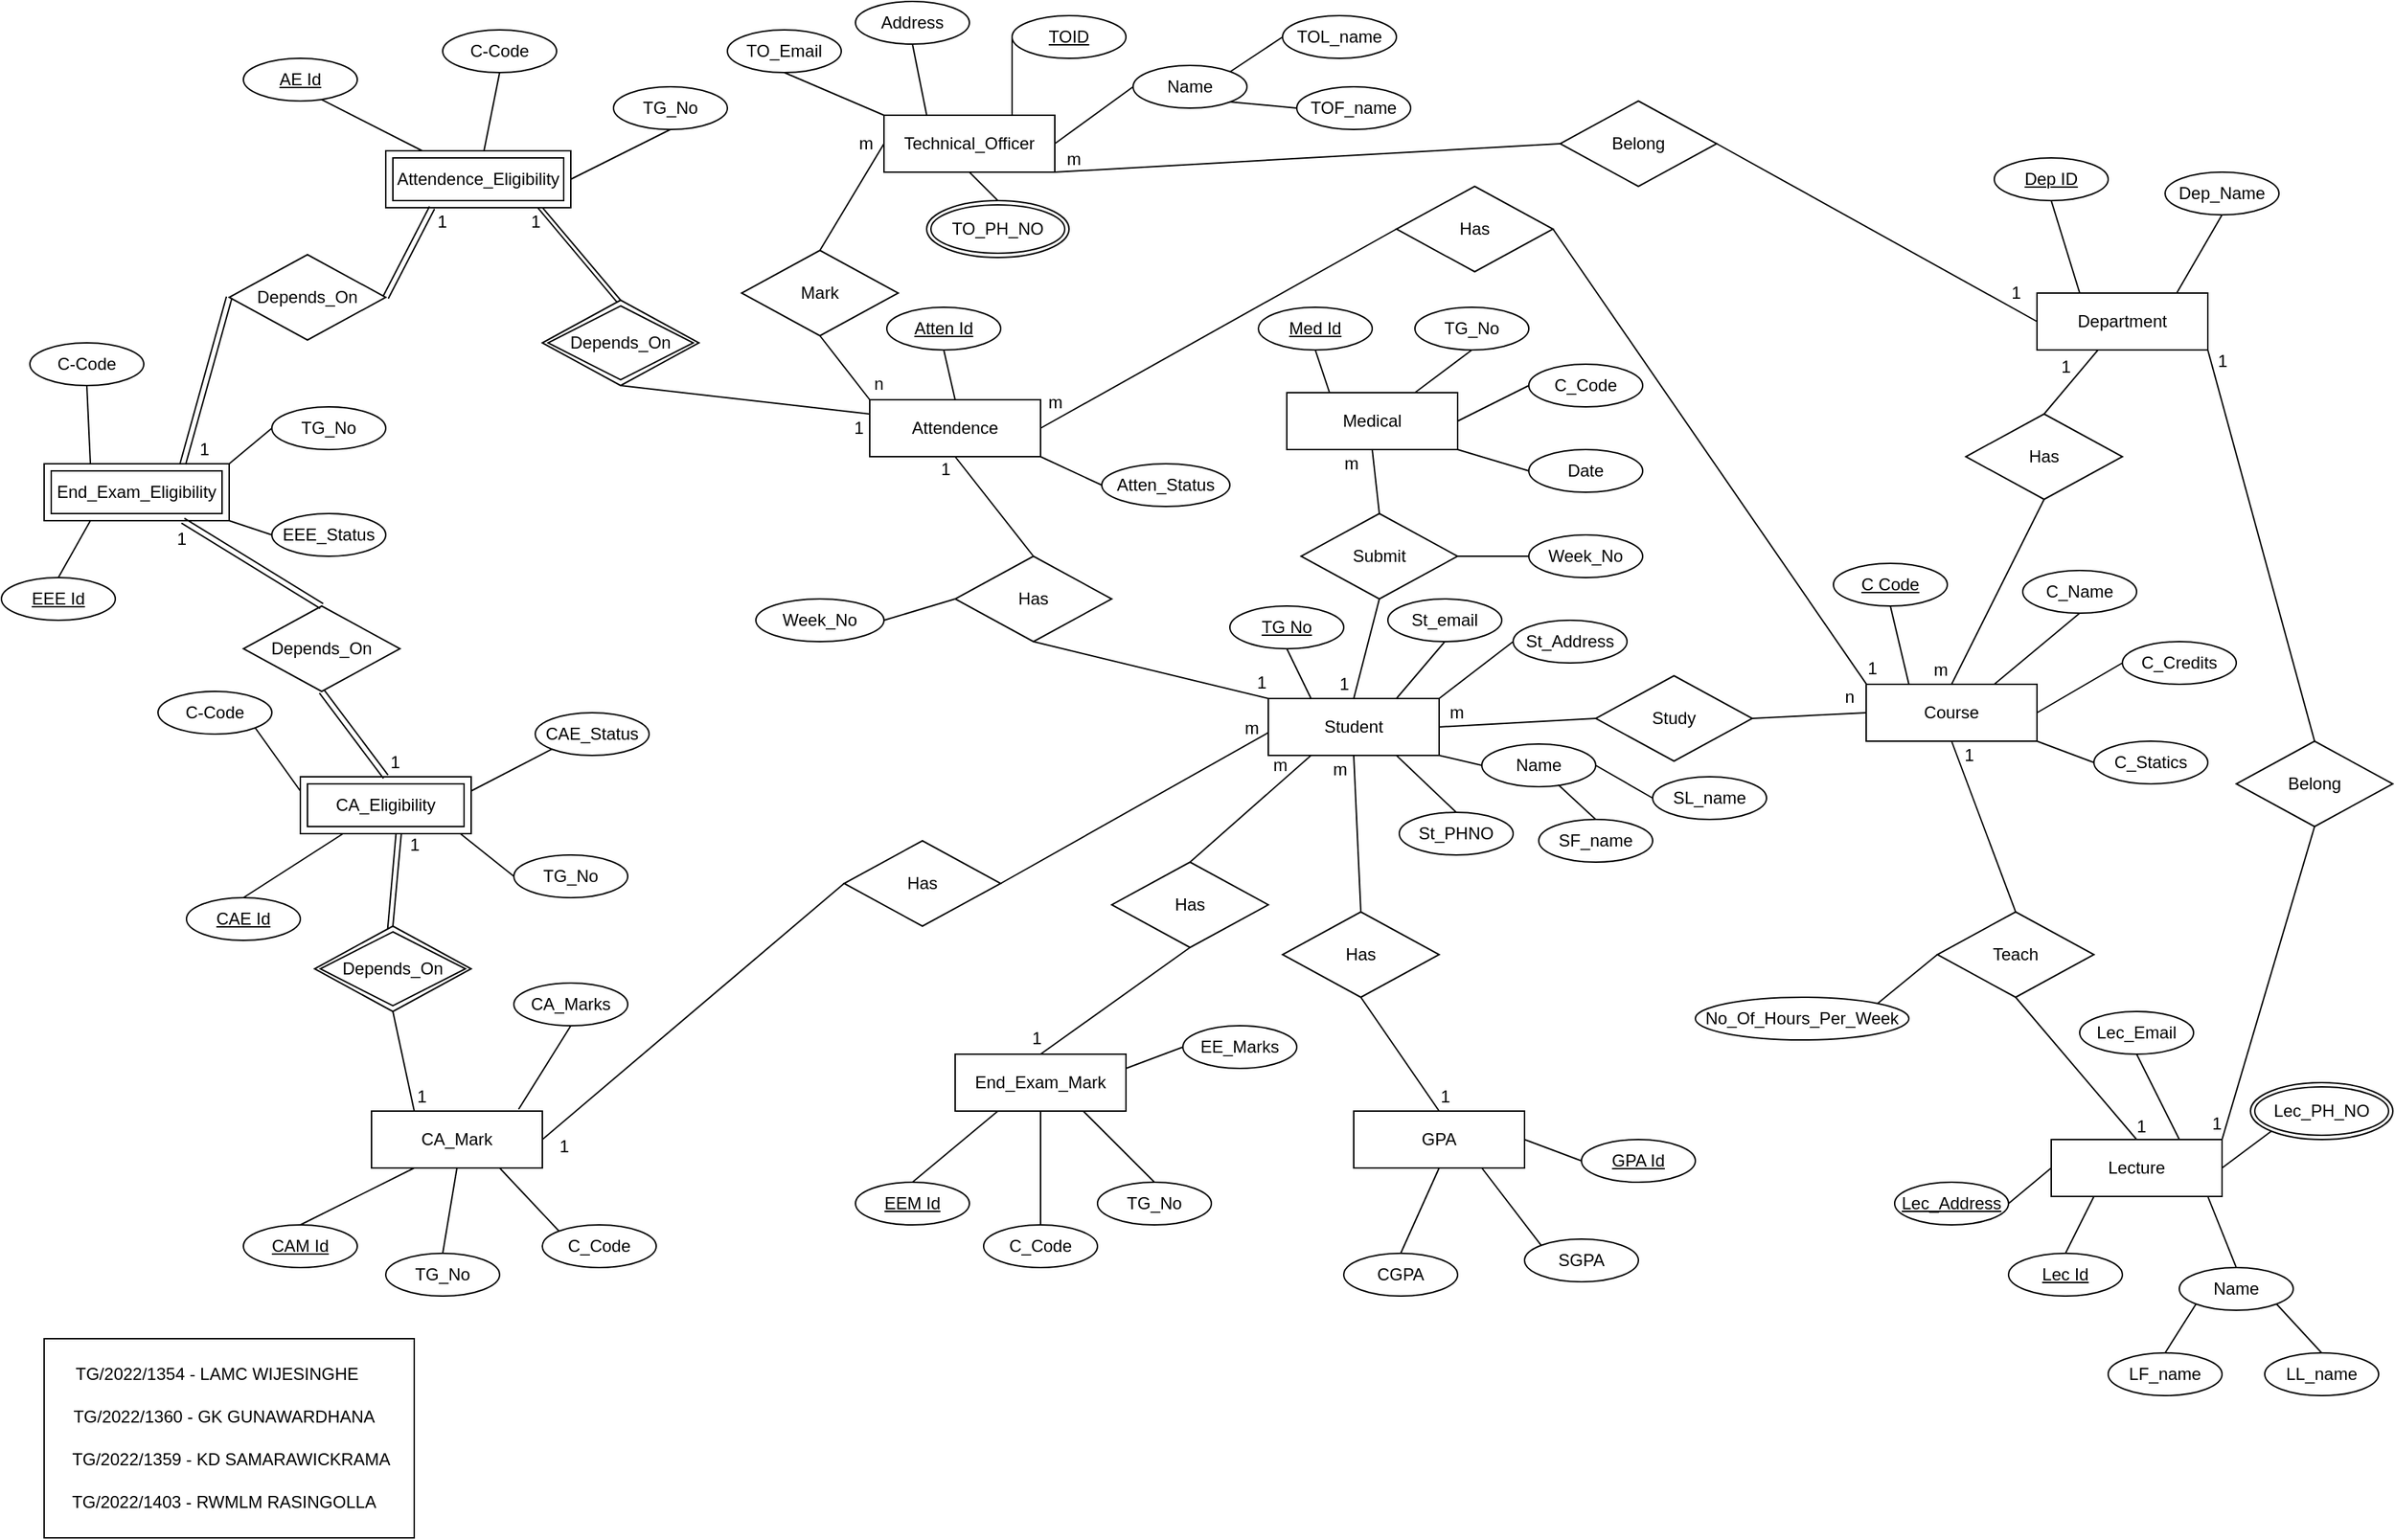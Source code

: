 <mxfile version="26.0.16">
  <diagram name="Page-1" id="ZX347CGa80PyCuaJQacc">
    <mxGraphModel dx="2480" dy="1130" grid="1" gridSize="10" guides="1" tooltips="1" connect="1" arrows="1" fold="1" page="1" pageScale="1" pageWidth="850" pageHeight="1100" math="0" shadow="0">
      <root>
        <mxCell id="0" />
        <mxCell id="1" parent="0" />
        <mxCell id="YSiYtQKr4PyoB7rVC55X-1" value="&lt;div&gt;Student&lt;/div&gt;" style="rounded=0;whiteSpace=wrap;html=1;" vertex="1" parent="1">
          <mxGeometry x="900" y="498" width="120" height="40" as="geometry" />
        </mxCell>
        <mxCell id="YSiYtQKr4PyoB7rVC55X-2" value="Medical" style="rounded=0;whiteSpace=wrap;html=1;" vertex="1" parent="1">
          <mxGeometry x="913" y="283" width="120" height="40" as="geometry" />
        </mxCell>
        <mxCell id="YSiYtQKr4PyoB7rVC55X-3" value="Course" style="rounded=0;whiteSpace=wrap;html=1;" vertex="1" parent="1">
          <mxGeometry x="1320" y="488" width="120" height="40" as="geometry" />
        </mxCell>
        <mxCell id="YSiYtQKr4PyoB7rVC55X-4" value="Lecture" style="rounded=0;whiteSpace=wrap;html=1;" vertex="1" parent="1">
          <mxGeometry x="1450" y="808" width="120" height="40" as="geometry" />
        </mxCell>
        <mxCell id="YSiYtQKr4PyoB7rVC55X-5" value="Attendence" style="rounded=0;whiteSpace=wrap;html=1;" vertex="1" parent="1">
          <mxGeometry x="620" y="288" width="120" height="40" as="geometry" />
        </mxCell>
        <mxCell id="YSiYtQKr4PyoB7rVC55X-6" value="Department" style="rounded=0;whiteSpace=wrap;html=1;" vertex="1" parent="1">
          <mxGeometry x="1440" y="213" width="120" height="40" as="geometry" />
        </mxCell>
        <mxCell id="YSiYtQKr4PyoB7rVC55X-7" value="TG No" style="ellipse;whiteSpace=wrap;html=1;align=center;fontStyle=4;" vertex="1" parent="1">
          <mxGeometry x="873" y="433" width="80" height="30" as="geometry" />
        </mxCell>
        <mxCell id="YSiYtQKr4PyoB7rVC55X-8" value="St_email" style="ellipse;whiteSpace=wrap;html=1;align=center;" vertex="1" parent="1">
          <mxGeometry x="984" y="428" width="80" height="30" as="geometry" />
        </mxCell>
        <mxCell id="YSiYtQKr4PyoB7rVC55X-9" value="Name" style="ellipse;whiteSpace=wrap;html=1;align=center;" vertex="1" parent="1">
          <mxGeometry x="1050" y="530" width="80" height="30" as="geometry" />
        </mxCell>
        <mxCell id="YSiYtQKr4PyoB7rVC55X-10" value="SF_name" style="ellipse;whiteSpace=wrap;html=1;align=center;" vertex="1" parent="1">
          <mxGeometry x="1090" y="583" width="80" height="30" as="geometry" />
        </mxCell>
        <mxCell id="YSiYtQKr4PyoB7rVC55X-11" value="SL_name" style="ellipse;whiteSpace=wrap;html=1;align=center;" vertex="1" parent="1">
          <mxGeometry x="1170" y="553" width="80" height="30" as="geometry" />
        </mxCell>
        <mxCell id="YSiYtQKr4PyoB7rVC55X-12" value="" style="endArrow=none;html=1;rounded=0;exitX=0.5;exitY=0;exitDx=0;exitDy=0;entryX=0.671;entryY=0.955;entryDx=0;entryDy=0;entryPerimeter=0;" edge="1" parent="1" source="YSiYtQKr4PyoB7rVC55X-10" target="YSiYtQKr4PyoB7rVC55X-9">
          <mxGeometry relative="1" as="geometry">
            <mxPoint x="270" y="628" as="sourcePoint" />
            <mxPoint x="1060" y="588" as="targetPoint" />
          </mxGeometry>
        </mxCell>
        <mxCell id="YSiYtQKr4PyoB7rVC55X-13" value="" style="endArrow=none;html=1;rounded=0;entryX=1;entryY=0.5;entryDx=0;entryDy=0;exitX=0;exitY=0.5;exitDx=0;exitDy=0;" edge="1" parent="1" source="YSiYtQKr4PyoB7rVC55X-11" target="YSiYtQKr4PyoB7rVC55X-9">
          <mxGeometry relative="1" as="geometry">
            <mxPoint x="1120" y="597" as="sourcePoint" />
            <mxPoint x="1090" y="585" as="targetPoint" />
          </mxGeometry>
        </mxCell>
        <mxCell id="YSiYtQKr4PyoB7rVC55X-14" value="" style="endArrow=none;html=1;rounded=0;exitX=0.5;exitY=1;exitDx=0;exitDy=0;entryX=0.25;entryY=0;entryDx=0;entryDy=0;" edge="1" parent="1" source="YSiYtQKr4PyoB7rVC55X-7" target="YSiYtQKr4PyoB7rVC55X-1">
          <mxGeometry relative="1" as="geometry">
            <mxPoint x="130" y="538" as="sourcePoint" />
            <mxPoint x="290" y="538" as="targetPoint" />
          </mxGeometry>
        </mxCell>
        <mxCell id="YSiYtQKr4PyoB7rVC55X-15" value="" style="endArrow=none;html=1;rounded=0;exitX=0.75;exitY=0;exitDx=0;exitDy=0;entryX=0.5;entryY=1;entryDx=0;entryDy=0;" edge="1" parent="1" source="YSiYtQKr4PyoB7rVC55X-1" target="YSiYtQKr4PyoB7rVC55X-8">
          <mxGeometry relative="1" as="geometry">
            <mxPoint x="130" y="538" as="sourcePoint" />
            <mxPoint x="290" y="538" as="targetPoint" />
          </mxGeometry>
        </mxCell>
        <mxCell id="YSiYtQKr4PyoB7rVC55X-16" value="Submit" style="shape=rhombus;perimeter=rhombusPerimeter;whiteSpace=wrap;html=1;align=center;" vertex="1" parent="1">
          <mxGeometry x="923" y="368" width="110" height="60" as="geometry" />
        </mxCell>
        <mxCell id="YSiYtQKr4PyoB7rVC55X-17" value="" style="endArrow=none;html=1;rounded=0;exitX=0.5;exitY=1;exitDx=0;exitDy=0;entryX=0.5;entryY=0;entryDx=0;entryDy=0;" edge="1" parent="1" source="YSiYtQKr4PyoB7rVC55X-2" target="YSiYtQKr4PyoB7rVC55X-16">
          <mxGeometry relative="1" as="geometry">
            <mxPoint x="370" y="428" as="sourcePoint" />
            <mxPoint x="530" y="428" as="targetPoint" />
          </mxGeometry>
        </mxCell>
        <mxCell id="YSiYtQKr4PyoB7rVC55X-18" value="Med Id" style="ellipse;whiteSpace=wrap;html=1;align=center;fontStyle=4;" vertex="1" parent="1">
          <mxGeometry x="893" y="223" width="80" height="30" as="geometry" />
        </mxCell>
        <mxCell id="YSiYtQKr4PyoB7rVC55X-19" value="TG_No" style="ellipse;whiteSpace=wrap;html=1;align=center;" vertex="1" parent="1">
          <mxGeometry x="1003" y="223" width="80" height="30" as="geometry" />
        </mxCell>
        <mxCell id="YSiYtQKr4PyoB7rVC55X-20" value="C_Code" style="ellipse;whiteSpace=wrap;html=1;align=center;" vertex="1" parent="1">
          <mxGeometry x="1083" y="263" width="80" height="30" as="geometry" />
        </mxCell>
        <mxCell id="YSiYtQKr4PyoB7rVC55X-21" value="" style="endArrow=none;html=1;rounded=0;entryX=0.5;entryY=1;entryDx=0;entryDy=0;exitX=0.25;exitY=0;exitDx=0;exitDy=0;" edge="1" parent="1" source="YSiYtQKr4PyoB7rVC55X-2" target="YSiYtQKr4PyoB7rVC55X-18">
          <mxGeometry relative="1" as="geometry">
            <mxPoint x="370" y="388" as="sourcePoint" />
            <mxPoint x="530" y="388" as="targetPoint" />
          </mxGeometry>
        </mxCell>
        <mxCell id="YSiYtQKr4PyoB7rVC55X-22" value="" style="endArrow=none;html=1;rounded=0;exitX=0.5;exitY=1;exitDx=0;exitDy=0;entryX=0.75;entryY=0;entryDx=0;entryDy=0;" edge="1" parent="1" source="YSiYtQKr4PyoB7rVC55X-19" target="YSiYtQKr4PyoB7rVC55X-2">
          <mxGeometry relative="1" as="geometry">
            <mxPoint x="370" y="388" as="sourcePoint" />
            <mxPoint x="530" y="388" as="targetPoint" />
          </mxGeometry>
        </mxCell>
        <mxCell id="YSiYtQKr4PyoB7rVC55X-23" value="" style="endArrow=none;html=1;rounded=0;entryX=0;entryY=0.5;entryDx=0;entryDy=0;exitX=1;exitY=0.5;exitDx=0;exitDy=0;" edge="1" parent="1" source="YSiYtQKr4PyoB7rVC55X-2" target="YSiYtQKr4PyoB7rVC55X-20">
          <mxGeometry relative="1" as="geometry">
            <mxPoint x="370" y="388" as="sourcePoint" />
            <mxPoint x="530" y="388" as="targetPoint" />
          </mxGeometry>
        </mxCell>
        <mxCell id="YSiYtQKr4PyoB7rVC55X-24" value="Date" style="ellipse;whiteSpace=wrap;html=1;align=center;" vertex="1" parent="1">
          <mxGeometry x="1083" y="323" width="80" height="30" as="geometry" />
        </mxCell>
        <mxCell id="YSiYtQKr4PyoB7rVC55X-25" value="" style="endArrow=none;html=1;rounded=0;entryX=0;entryY=0.5;entryDx=0;entryDy=0;exitX=1;exitY=1;exitDx=0;exitDy=0;" edge="1" parent="1" source="YSiYtQKr4PyoB7rVC55X-2" target="YSiYtQKr4PyoB7rVC55X-24">
          <mxGeometry relative="1" as="geometry">
            <mxPoint x="490" y="253" as="sourcePoint" />
            <mxPoint x="542" y="214" as="targetPoint" />
          </mxGeometry>
        </mxCell>
        <mxCell id="YSiYtQKr4PyoB7rVC55X-26" value="Week_No" style="ellipse;whiteSpace=wrap;html=1;align=center;" vertex="1" parent="1">
          <mxGeometry x="1083" y="383" width="80" height="30" as="geometry" />
        </mxCell>
        <mxCell id="YSiYtQKr4PyoB7rVC55X-27" value="" style="endArrow=none;html=1;rounded=0;exitX=0;exitY=0.5;exitDx=0;exitDy=0;entryX=1;entryY=0.5;entryDx=0;entryDy=0;" edge="1" parent="1" source="YSiYtQKr4PyoB7rVC55X-26" target="YSiYtQKr4PyoB7rVC55X-16">
          <mxGeometry relative="1" as="geometry">
            <mxPoint x="430" y="248" as="sourcePoint" />
            <mxPoint x="590" y="248" as="targetPoint" />
          </mxGeometry>
        </mxCell>
        <mxCell id="YSiYtQKr4PyoB7rVC55X-28" value="Study" style="shape=rhombus;perimeter=rhombusPerimeter;whiteSpace=wrap;html=1;align=center;" vertex="1" parent="1">
          <mxGeometry x="1130" y="482" width="110" height="60" as="geometry" />
        </mxCell>
        <mxCell id="YSiYtQKr4PyoB7rVC55X-29" value="" style="endArrow=none;html=1;rounded=0;exitX=1;exitY=0.5;exitDx=0;exitDy=0;entryX=0;entryY=0.5;entryDx=0;entryDy=0;" edge="1" parent="1" source="YSiYtQKr4PyoB7rVC55X-1" target="YSiYtQKr4PyoB7rVC55X-28">
          <mxGeometry relative="1" as="geometry">
            <mxPoint x="430" y="488" as="sourcePoint" />
            <mxPoint x="590" y="488" as="targetPoint" />
          </mxGeometry>
        </mxCell>
        <mxCell id="YSiYtQKr4PyoB7rVC55X-30" value="" style="endArrow=none;html=1;rounded=0;exitX=1;exitY=0.5;exitDx=0;exitDy=0;entryX=0;entryY=0.5;entryDx=0;entryDy=0;" edge="1" parent="1" source="YSiYtQKr4PyoB7rVC55X-28" target="YSiYtQKr4PyoB7rVC55X-3">
          <mxGeometry relative="1" as="geometry">
            <mxPoint x="430" y="488" as="sourcePoint" />
            <mxPoint x="620" y="488" as="targetPoint" />
          </mxGeometry>
        </mxCell>
        <mxCell id="YSiYtQKr4PyoB7rVC55X-31" value="C Code" style="ellipse;whiteSpace=wrap;html=1;align=center;fontStyle=4;" vertex="1" parent="1">
          <mxGeometry x="1297" y="403" width="80" height="30" as="geometry" />
        </mxCell>
        <mxCell id="YSiYtQKr4PyoB7rVC55X-32" value="C_Name" style="ellipse;whiteSpace=wrap;html=1;align=center;" vertex="1" parent="1">
          <mxGeometry x="1430" y="408" width="80" height="30" as="geometry" />
        </mxCell>
        <mxCell id="YSiYtQKr4PyoB7rVC55X-33" value="C_Credits" style="ellipse;whiteSpace=wrap;html=1;align=center;" vertex="1" parent="1">
          <mxGeometry x="1500" y="458" width="80" height="30" as="geometry" />
        </mxCell>
        <mxCell id="YSiYtQKr4PyoB7rVC55X-34" value="C_Statics" style="ellipse;whiteSpace=wrap;html=1;align=center;" vertex="1" parent="1">
          <mxGeometry x="1480" y="528" width="80" height="30" as="geometry" />
        </mxCell>
        <mxCell id="YSiYtQKr4PyoB7rVC55X-35" value="" style="endArrow=none;html=1;rounded=0;exitX=0.5;exitY=1;exitDx=0;exitDy=0;entryX=0.25;entryY=0;entryDx=0;entryDy=0;" edge="1" parent="1" source="YSiYtQKr4PyoB7rVC55X-31" target="YSiYtQKr4PyoB7rVC55X-3">
          <mxGeometry relative="1" as="geometry">
            <mxPoint x="640" y="488" as="sourcePoint" />
            <mxPoint x="800" y="488" as="targetPoint" />
          </mxGeometry>
        </mxCell>
        <mxCell id="YSiYtQKr4PyoB7rVC55X-36" value="" style="endArrow=none;html=1;rounded=0;exitX=0.75;exitY=0;exitDx=0;exitDy=0;entryX=0.5;entryY=1;entryDx=0;entryDy=0;" edge="1" parent="1" source="YSiYtQKr4PyoB7rVC55X-3" target="YSiYtQKr4PyoB7rVC55X-32">
          <mxGeometry relative="1" as="geometry">
            <mxPoint x="640" y="488" as="sourcePoint" />
            <mxPoint x="800" y="488" as="targetPoint" />
          </mxGeometry>
        </mxCell>
        <mxCell id="YSiYtQKr4PyoB7rVC55X-37" value="" style="endArrow=none;html=1;rounded=0;exitX=1;exitY=0.5;exitDx=0;exitDy=0;entryX=0;entryY=0.5;entryDx=0;entryDy=0;" edge="1" parent="1" source="YSiYtQKr4PyoB7rVC55X-3" target="YSiYtQKr4PyoB7rVC55X-33">
          <mxGeometry relative="1" as="geometry">
            <mxPoint x="640" y="488" as="sourcePoint" />
            <mxPoint x="800" y="488" as="targetPoint" />
          </mxGeometry>
        </mxCell>
        <mxCell id="YSiYtQKr4PyoB7rVC55X-38" value="" style="endArrow=none;html=1;rounded=0;exitX=1;exitY=1;exitDx=0;exitDy=0;entryX=0;entryY=0.5;entryDx=0;entryDy=0;" edge="1" parent="1" source="YSiYtQKr4PyoB7rVC55X-3" target="YSiYtQKr4PyoB7rVC55X-34">
          <mxGeometry relative="1" as="geometry">
            <mxPoint x="640" y="488" as="sourcePoint" />
            <mxPoint x="800" y="488" as="targetPoint" />
          </mxGeometry>
        </mxCell>
        <mxCell id="YSiYtQKr4PyoB7rVC55X-39" style="edgeStyle=orthogonalEdgeStyle;rounded=0;orthogonalLoop=1;jettySize=auto;html=1;exitX=0.5;exitY=1;exitDx=0;exitDy=0;" edge="1" parent="1" source="YSiYtQKr4PyoB7rVC55X-7" target="YSiYtQKr4PyoB7rVC55X-7">
          <mxGeometry relative="1" as="geometry" />
        </mxCell>
        <mxCell id="YSiYtQKr4PyoB7rVC55X-40" value="Dep ID" style="ellipse;whiteSpace=wrap;html=1;align=center;fontStyle=4;" vertex="1" parent="1">
          <mxGeometry x="1410" y="118" width="80" height="30" as="geometry" />
        </mxCell>
        <mxCell id="YSiYtQKr4PyoB7rVC55X-41" value="Dep_Name" style="ellipse;whiteSpace=wrap;html=1;align=center;" vertex="1" parent="1">
          <mxGeometry x="1530" y="128" width="80" height="30" as="geometry" />
        </mxCell>
        <mxCell id="YSiYtQKr4PyoB7rVC55X-42" value="" style="endArrow=none;html=1;rounded=0;exitX=0.5;exitY=1;exitDx=0;exitDy=0;entryX=0.25;entryY=0;entryDx=0;entryDy=0;" edge="1" parent="1" source="YSiYtQKr4PyoB7rVC55X-40" target="YSiYtQKr4PyoB7rVC55X-6">
          <mxGeometry relative="1" as="geometry">
            <mxPoint x="960" y="408" as="sourcePoint" />
            <mxPoint x="1120" y="408" as="targetPoint" />
          </mxGeometry>
        </mxCell>
        <mxCell id="YSiYtQKr4PyoB7rVC55X-43" value="" style="endArrow=none;html=1;rounded=0;exitX=0.5;exitY=1;exitDx=0;exitDy=0;entryX=0.818;entryY=0;entryDx=0;entryDy=0;entryPerimeter=0;" edge="1" parent="1" source="YSiYtQKr4PyoB7rVC55X-41" target="YSiYtQKr4PyoB7rVC55X-6">
          <mxGeometry relative="1" as="geometry">
            <mxPoint x="1100" y="408" as="sourcePoint" />
            <mxPoint x="1260" y="408" as="targetPoint" />
          </mxGeometry>
        </mxCell>
        <mxCell id="YSiYtQKr4PyoB7rVC55X-44" value="" style="endArrow=none;html=1;rounded=0;exitX=0.5;exitY=1;exitDx=0;exitDy=0;entryX=0.5;entryY=0;entryDx=0;entryDy=0;" edge="1" parent="1" source="YSiYtQKr4PyoB7rVC55X-45" target="YSiYtQKr4PyoB7rVC55X-3">
          <mxGeometry relative="1" as="geometry">
            <mxPoint x="1440" y="368" as="sourcePoint" />
            <mxPoint x="1260" y="408" as="targetPoint" />
          </mxGeometry>
        </mxCell>
        <mxCell id="YSiYtQKr4PyoB7rVC55X-45" value="Has" style="shape=rhombus;perimeter=rhombusPerimeter;whiteSpace=wrap;html=1;align=center;" vertex="1" parent="1">
          <mxGeometry x="1390" y="298" width="110" height="60" as="geometry" />
        </mxCell>
        <mxCell id="YSiYtQKr4PyoB7rVC55X-46" value="" style="endArrow=none;html=1;rounded=0;exitX=0.358;exitY=0.997;exitDx=0;exitDy=0;exitPerimeter=0;entryX=0.5;entryY=0;entryDx=0;entryDy=0;" edge="1" parent="1" source="YSiYtQKr4PyoB7rVC55X-6" target="YSiYtQKr4PyoB7rVC55X-45">
          <mxGeometry relative="1" as="geometry">
            <mxPoint x="1230" y="318" as="sourcePoint" />
            <mxPoint x="1260" y="408" as="targetPoint" />
          </mxGeometry>
        </mxCell>
        <mxCell id="YSiYtQKr4PyoB7rVC55X-47" value="Teach" style="shape=rhombus;perimeter=rhombusPerimeter;whiteSpace=wrap;html=1;align=center;" vertex="1" parent="1">
          <mxGeometry x="1370" y="648" width="110" height="60" as="geometry" />
        </mxCell>
        <mxCell id="YSiYtQKr4PyoB7rVC55X-48" value="Lec Id" style="ellipse;whiteSpace=wrap;html=1;align=center;fontStyle=4;" vertex="1" parent="1">
          <mxGeometry x="1420" y="888" width="80" height="30" as="geometry" />
        </mxCell>
        <mxCell id="YSiYtQKr4PyoB7rVC55X-49" value="Name" style="ellipse;whiteSpace=wrap;html=1;align=center;" vertex="1" parent="1">
          <mxGeometry x="1540" y="898" width="80" height="30" as="geometry" />
        </mxCell>
        <mxCell id="YSiYtQKr4PyoB7rVC55X-50" value="LF_name" style="ellipse;whiteSpace=wrap;html=1;align=center;" vertex="1" parent="1">
          <mxGeometry x="1490" y="958" width="80" height="30" as="geometry" />
        </mxCell>
        <mxCell id="YSiYtQKr4PyoB7rVC55X-51" value="LL_name" style="ellipse;whiteSpace=wrap;html=1;align=center;" vertex="1" parent="1">
          <mxGeometry x="1600" y="958" width="80" height="30" as="geometry" />
        </mxCell>
        <mxCell id="YSiYtQKr4PyoB7rVC55X-52" value="" style="endArrow=none;html=1;rounded=0;exitX=0.25;exitY=1;exitDx=0;exitDy=0;entryX=0.5;entryY=0;entryDx=0;entryDy=0;" edge="1" parent="1" source="YSiYtQKr4PyoB7rVC55X-4" target="YSiYtQKr4PyoB7rVC55X-48">
          <mxGeometry relative="1" as="geometry">
            <mxPoint x="1100" y="858" as="sourcePoint" />
            <mxPoint x="1260" y="858" as="targetPoint" />
          </mxGeometry>
        </mxCell>
        <mxCell id="YSiYtQKr4PyoB7rVC55X-53" value="" style="endArrow=none;html=1;rounded=0;entryX=0.5;entryY=0;entryDx=0;entryDy=0;" edge="1" parent="1" target="YSiYtQKr4PyoB7rVC55X-49">
          <mxGeometry relative="1" as="geometry">
            <mxPoint x="1560" y="848" as="sourcePoint" />
            <mxPoint x="1690" y="858" as="targetPoint" />
          </mxGeometry>
        </mxCell>
        <mxCell id="YSiYtQKr4PyoB7rVC55X-54" value="" style="endArrow=none;html=1;rounded=0;exitX=0;exitY=1;exitDx=0;exitDy=0;entryX=0.5;entryY=0;entryDx=0;entryDy=0;" edge="1" parent="1" source="YSiYtQKr4PyoB7rVC55X-49" target="YSiYtQKr4PyoB7rVC55X-50">
          <mxGeometry relative="1" as="geometry">
            <mxPoint x="1100" y="858" as="sourcePoint" />
            <mxPoint x="1260" y="858" as="targetPoint" />
          </mxGeometry>
        </mxCell>
        <mxCell id="YSiYtQKr4PyoB7rVC55X-55" value="" style="endArrow=none;html=1;rounded=0;entryX=1;entryY=1;entryDx=0;entryDy=0;exitX=0.5;exitY=0;exitDx=0;exitDy=0;" edge="1" parent="1" source="YSiYtQKr4PyoB7rVC55X-51" target="YSiYtQKr4PyoB7rVC55X-49">
          <mxGeometry relative="1" as="geometry">
            <mxPoint x="1340" y="968" as="sourcePoint" />
            <mxPoint x="1190" y="898" as="targetPoint" />
          </mxGeometry>
        </mxCell>
        <mxCell id="YSiYtQKr4PyoB7rVC55X-56" value="" style="endArrow=none;html=1;rounded=0;exitX=0.5;exitY=1;exitDx=0;exitDy=0;entryX=0.5;entryY=0;entryDx=0;entryDy=0;" edge="1" parent="1" source="YSiYtQKr4PyoB7rVC55X-47" target="YSiYtQKr4PyoB7rVC55X-4">
          <mxGeometry relative="1" as="geometry">
            <mxPoint x="1440" y="758" as="sourcePoint" />
            <mxPoint x="1260" y="728" as="targetPoint" />
          </mxGeometry>
        </mxCell>
        <mxCell id="YSiYtQKr4PyoB7rVC55X-57" value="" style="endArrow=none;html=1;rounded=0;exitX=0.5;exitY=1;exitDx=0;exitDy=0;entryX=0.5;entryY=0;entryDx=0;entryDy=0;" edge="1" parent="1" source="YSiYtQKr4PyoB7rVC55X-3" target="YSiYtQKr4PyoB7rVC55X-47">
          <mxGeometry relative="1" as="geometry">
            <mxPoint x="1100" y="728" as="sourcePoint" />
            <mxPoint x="1260" y="728" as="targetPoint" />
          </mxGeometry>
        </mxCell>
        <mxCell id="YSiYtQKr4PyoB7rVC55X-58" value="No_Of_Hours_Per_Week" style="ellipse;whiteSpace=wrap;html=1;align=center;" vertex="1" parent="1">
          <mxGeometry x="1200" y="708" width="150" height="30" as="geometry" />
        </mxCell>
        <mxCell id="YSiYtQKr4PyoB7rVC55X-59" value="" style="endArrow=none;html=1;rounded=0;exitX=0;exitY=0.5;exitDx=0;exitDy=0;entryX=1;entryY=0;entryDx=0;entryDy=0;" edge="1" parent="1" source="YSiYtQKr4PyoB7rVC55X-47" target="YSiYtQKr4PyoB7rVC55X-58">
          <mxGeometry relative="1" as="geometry">
            <mxPoint x="1320" y="688" as="sourcePoint" />
            <mxPoint x="1260" y="728" as="targetPoint" />
          </mxGeometry>
        </mxCell>
        <mxCell id="YSiYtQKr4PyoB7rVC55X-60" value="" style="endArrow=none;html=1;rounded=0;entryX=0.5;entryY=1;entryDx=0;entryDy=0;exitX=0.5;exitY=0;exitDx=0;exitDy=0;" edge="1" parent="1" source="YSiYtQKr4PyoB7rVC55X-1" target="YSiYtQKr4PyoB7rVC55X-16">
          <mxGeometry relative="1" as="geometry">
            <mxPoint x="1040" y="418" as="sourcePoint" />
            <mxPoint x="1200" y="418" as="targetPoint" />
          </mxGeometry>
        </mxCell>
        <mxCell id="YSiYtQKr4PyoB7rVC55X-61" value="" style="endArrow=none;html=1;rounded=0;exitX=1;exitY=1;exitDx=0;exitDy=0;entryX=0;entryY=0.5;entryDx=0;entryDy=0;" edge="1" parent="1" source="YSiYtQKr4PyoB7rVC55X-1" target="YSiYtQKr4PyoB7rVC55X-9">
          <mxGeometry relative="1" as="geometry">
            <mxPoint x="930" y="598" as="sourcePoint" />
            <mxPoint x="1050" y="628" as="targetPoint" />
          </mxGeometry>
        </mxCell>
        <mxCell id="YSiYtQKr4PyoB7rVC55X-62" value="GPA" style="rounded=0;whiteSpace=wrap;html=1;" vertex="1" parent="1">
          <mxGeometry x="960" y="788" width="120" height="40" as="geometry" />
        </mxCell>
        <mxCell id="YSiYtQKr4PyoB7rVC55X-63" value="GPA Id" style="ellipse;whiteSpace=wrap;html=1;align=center;fontStyle=4;" vertex="1" parent="1">
          <mxGeometry x="1120" y="808" width="80" height="30" as="geometry" />
        </mxCell>
        <mxCell id="YSiYtQKr4PyoB7rVC55X-64" value="SGPA" style="ellipse;whiteSpace=wrap;html=1;align=center;" vertex="1" parent="1">
          <mxGeometry x="1080" y="878" width="80" height="30" as="geometry" />
        </mxCell>
        <mxCell id="YSiYtQKr4PyoB7rVC55X-65" value="CGPA" style="ellipse;whiteSpace=wrap;html=1;align=center;" vertex="1" parent="1">
          <mxGeometry x="953" y="888" width="80" height="30" as="geometry" />
        </mxCell>
        <mxCell id="YSiYtQKr4PyoB7rVC55X-67" value="" style="endArrow=none;html=1;rounded=0;exitX=1;exitY=0.5;exitDx=0;exitDy=0;entryX=0;entryY=0.5;entryDx=0;entryDy=0;" edge="1" parent="1" source="YSiYtQKr4PyoB7rVC55X-62" target="YSiYtQKr4PyoB7rVC55X-63">
          <mxGeometry relative="1" as="geometry">
            <mxPoint x="1170" y="698" as="sourcePoint" />
            <mxPoint x="1330" y="698" as="targetPoint" />
          </mxGeometry>
        </mxCell>
        <mxCell id="YSiYtQKr4PyoB7rVC55X-68" value="" style="endArrow=none;html=1;rounded=0;exitX=0.75;exitY=1;exitDx=0;exitDy=0;entryX=0;entryY=0;entryDx=0;entryDy=0;" edge="1" parent="1" source="YSiYtQKr4PyoB7rVC55X-62" target="YSiYtQKr4PyoB7rVC55X-64">
          <mxGeometry relative="1" as="geometry">
            <mxPoint x="1170" y="698" as="sourcePoint" />
            <mxPoint x="1330" y="698" as="targetPoint" />
          </mxGeometry>
        </mxCell>
        <mxCell id="YSiYtQKr4PyoB7rVC55X-69" value="" style="endArrow=none;html=1;rounded=0;exitX=0.5;exitY=1;exitDx=0;exitDy=0;entryX=0.5;entryY=0;entryDx=0;entryDy=0;" edge="1" parent="1" source="YSiYtQKr4PyoB7rVC55X-62" target="YSiYtQKr4PyoB7rVC55X-65">
          <mxGeometry relative="1" as="geometry">
            <mxPoint x="1170" y="698" as="sourcePoint" />
            <mxPoint x="1330" y="698" as="targetPoint" />
          </mxGeometry>
        </mxCell>
        <mxCell id="YSiYtQKr4PyoB7rVC55X-71" value="Has" style="shape=rhombus;perimeter=rhombusPerimeter;whiteSpace=wrap;html=1;align=center;" vertex="1" parent="1">
          <mxGeometry x="910" y="648" width="110" height="60" as="geometry" />
        </mxCell>
        <mxCell id="YSiYtQKr4PyoB7rVC55X-72" value="" style="endArrow=none;html=1;rounded=0;exitX=0.5;exitY=1;exitDx=0;exitDy=0;entryX=0.5;entryY=0;entryDx=0;entryDy=0;" edge="1" parent="1" source="YSiYtQKr4PyoB7rVC55X-1" target="YSiYtQKr4PyoB7rVC55X-71">
          <mxGeometry relative="1" as="geometry">
            <mxPoint x="1170" y="698" as="sourcePoint" />
            <mxPoint x="1320" y="698" as="targetPoint" />
          </mxGeometry>
        </mxCell>
        <mxCell id="YSiYtQKr4PyoB7rVC55X-73" value="" style="endArrow=none;html=1;rounded=0;exitX=0.5;exitY=1;exitDx=0;exitDy=0;entryX=0.5;entryY=0;entryDx=0;entryDy=0;" edge="1" parent="1" source="YSiYtQKr4PyoB7rVC55X-71" target="YSiYtQKr4PyoB7rVC55X-62">
          <mxGeometry relative="1" as="geometry">
            <mxPoint x="1170" y="698" as="sourcePoint" />
            <mxPoint x="1330" y="698" as="targetPoint" />
          </mxGeometry>
        </mxCell>
        <mxCell id="YSiYtQKr4PyoB7rVC55X-74" value="End_Exam_Mark" style="rounded=0;whiteSpace=wrap;html=1;" vertex="1" parent="1">
          <mxGeometry x="680" y="748" width="120" height="40" as="geometry" />
        </mxCell>
        <mxCell id="YSiYtQKr4PyoB7rVC55X-75" value="TG_No" style="ellipse;whiteSpace=wrap;html=1;align=center;" vertex="1" parent="1">
          <mxGeometry x="780" y="838" width="80" height="30" as="geometry" />
        </mxCell>
        <mxCell id="YSiYtQKr4PyoB7rVC55X-76" value="C_Code" style="ellipse;whiteSpace=wrap;html=1;align=center;" vertex="1" parent="1">
          <mxGeometry x="700" y="868" width="80" height="30" as="geometry" />
        </mxCell>
        <mxCell id="YSiYtQKr4PyoB7rVC55X-77" value="EEM Id" style="ellipse;whiteSpace=wrap;html=1;align=center;fontStyle=4;" vertex="1" parent="1">
          <mxGeometry x="610" y="838" width="80" height="30" as="geometry" />
        </mxCell>
        <mxCell id="YSiYtQKr4PyoB7rVC55X-78" value="EE_Marks" style="ellipse;whiteSpace=wrap;html=1;align=center;" vertex="1" parent="1">
          <mxGeometry x="840" y="728" width="80" height="30" as="geometry" />
        </mxCell>
        <mxCell id="YSiYtQKr4PyoB7rVC55X-79" value="" style="endArrow=none;html=1;rounded=0;entryX=0;entryY=0.5;entryDx=0;entryDy=0;" edge="1" parent="1" target="YSiYtQKr4PyoB7rVC55X-78">
          <mxGeometry relative="1" as="geometry">
            <mxPoint x="800" y="758" as="sourcePoint" />
            <mxPoint x="950" y="748" as="targetPoint" />
          </mxGeometry>
        </mxCell>
        <mxCell id="YSiYtQKr4PyoB7rVC55X-80" value="" style="endArrow=none;html=1;rounded=0;entryX=0.5;entryY=0;entryDx=0;entryDy=0;exitX=0.75;exitY=1;exitDx=0;exitDy=0;" edge="1" parent="1" source="YSiYtQKr4PyoB7rVC55X-74" target="YSiYtQKr4PyoB7rVC55X-75">
          <mxGeometry relative="1" as="geometry">
            <mxPoint x="780" y="798" as="sourcePoint" />
            <mxPoint x="950" y="748" as="targetPoint" />
          </mxGeometry>
        </mxCell>
        <mxCell id="YSiYtQKr4PyoB7rVC55X-81" value="" style="endArrow=none;html=1;rounded=0;exitX=0.5;exitY=1;exitDx=0;exitDy=0;entryX=0.5;entryY=0;entryDx=0;entryDy=0;" edge="1" parent="1" source="YSiYtQKr4PyoB7rVC55X-74" target="YSiYtQKr4PyoB7rVC55X-76">
          <mxGeometry relative="1" as="geometry">
            <mxPoint x="790" y="748" as="sourcePoint" />
            <mxPoint x="950" y="748" as="targetPoint" />
          </mxGeometry>
        </mxCell>
        <mxCell id="YSiYtQKr4PyoB7rVC55X-82" value="" style="endArrow=none;html=1;rounded=0;exitX=0.25;exitY=1;exitDx=0;exitDy=0;entryX=0.5;entryY=0;entryDx=0;entryDy=0;" edge="1" parent="1" source="YSiYtQKr4PyoB7rVC55X-74" target="YSiYtQKr4PyoB7rVC55X-77">
          <mxGeometry relative="1" as="geometry">
            <mxPoint x="790" y="748" as="sourcePoint" />
            <mxPoint x="950" y="748" as="targetPoint" />
          </mxGeometry>
        </mxCell>
        <mxCell id="YSiYtQKr4PyoB7rVC55X-83" value="Has" style="shape=rhombus;perimeter=rhombusPerimeter;whiteSpace=wrap;html=1;align=center;" vertex="1" parent="1">
          <mxGeometry x="790" y="613" width="110" height="60" as="geometry" />
        </mxCell>
        <mxCell id="YSiYtQKr4PyoB7rVC55X-84" value="" style="endArrow=none;html=1;rounded=0;exitX=0.25;exitY=1;exitDx=0;exitDy=0;entryX=0.5;entryY=0;entryDx=0;entryDy=0;" edge="1" parent="1" source="YSiYtQKr4PyoB7rVC55X-1" target="YSiYtQKr4PyoB7rVC55X-83">
          <mxGeometry relative="1" as="geometry">
            <mxPoint x="680" y="688" as="sourcePoint" />
            <mxPoint x="840" y="688" as="targetPoint" />
          </mxGeometry>
        </mxCell>
        <mxCell id="YSiYtQKr4PyoB7rVC55X-85" value="" style="endArrow=none;html=1;rounded=0;exitX=0.5;exitY=1;exitDx=0;exitDy=0;entryX=0.5;entryY=0;entryDx=0;entryDy=0;" edge="1" parent="1" source="YSiYtQKr4PyoB7rVC55X-83" target="YSiYtQKr4PyoB7rVC55X-74">
          <mxGeometry relative="1" as="geometry">
            <mxPoint x="760" y="668" as="sourcePoint" />
            <mxPoint x="780" y="708" as="targetPoint" />
          </mxGeometry>
        </mxCell>
        <mxCell id="YSiYtQKr4PyoB7rVC55X-86" value="CA_Mark" style="rounded=0;whiteSpace=wrap;html=1;" vertex="1" parent="1">
          <mxGeometry x="270" y="788" width="120" height="40" as="geometry" />
        </mxCell>
        <mxCell id="YSiYtQKr4PyoB7rVC55X-87" value="Atten Id" style="ellipse;whiteSpace=wrap;html=1;align=center;fontStyle=4;" vertex="1" parent="1">
          <mxGeometry x="632" y="223" width="80" height="30" as="geometry" />
        </mxCell>
        <mxCell id="YSiYtQKr4PyoB7rVC55X-90" value="Atten_Status" style="ellipse;whiteSpace=wrap;html=1;align=center;" vertex="1" parent="1">
          <mxGeometry x="783" y="333" width="90" height="30" as="geometry" />
        </mxCell>
        <mxCell id="YSiYtQKr4PyoB7rVC55X-91" value="" style="endArrow=none;html=1;rounded=0;exitX=0.5;exitY=0;exitDx=0;exitDy=0;entryX=0.5;entryY=1;entryDx=0;entryDy=0;" edge="1" parent="1" source="YSiYtQKr4PyoB7rVC55X-5" target="YSiYtQKr4PyoB7rVC55X-87">
          <mxGeometry relative="1" as="geometry">
            <mxPoint x="680" y="348" as="sourcePoint" />
            <mxPoint x="840" y="348" as="targetPoint" />
          </mxGeometry>
        </mxCell>
        <mxCell id="YSiYtQKr4PyoB7rVC55X-94" value="" style="endArrow=none;html=1;rounded=0;exitX=1;exitY=1;exitDx=0;exitDy=0;entryX=0;entryY=0.5;entryDx=0;entryDy=0;" edge="1" parent="1" source="YSiYtQKr4PyoB7rVC55X-5" target="YSiYtQKr4PyoB7rVC55X-90">
          <mxGeometry relative="1" as="geometry">
            <mxPoint x="690" y="308" as="sourcePoint" />
            <mxPoint x="840" y="318" as="targetPoint" />
          </mxGeometry>
        </mxCell>
        <mxCell id="YSiYtQKr4PyoB7rVC55X-95" value="Has" style="shape=rhombus;perimeter=rhombusPerimeter;whiteSpace=wrap;html=1;align=center;" vertex="1" parent="1">
          <mxGeometry x="680" y="398" width="110" height="60" as="geometry" />
        </mxCell>
        <mxCell id="YSiYtQKr4PyoB7rVC55X-96" value="" style="endArrow=none;html=1;rounded=0;exitX=0.5;exitY=1;exitDx=0;exitDy=0;entryX=0.5;entryY=0;entryDx=0;entryDy=0;" edge="1" parent="1" source="YSiYtQKr4PyoB7rVC55X-5" target="YSiYtQKr4PyoB7rVC55X-95">
          <mxGeometry relative="1" as="geometry">
            <mxPoint x="680" y="458" as="sourcePoint" />
            <mxPoint x="820" y="448" as="targetPoint" />
          </mxGeometry>
        </mxCell>
        <mxCell id="YSiYtQKr4PyoB7rVC55X-97" value="" style="endArrow=none;html=1;rounded=0;exitX=0.5;exitY=1;exitDx=0;exitDy=0;entryX=0;entryY=0;entryDx=0;entryDy=0;" edge="1" parent="1" source="YSiYtQKr4PyoB7rVC55X-95" target="YSiYtQKr4PyoB7rVC55X-1">
          <mxGeometry relative="1" as="geometry">
            <mxPoint x="720" y="518" as="sourcePoint" />
            <mxPoint x="880" y="518" as="targetPoint" />
          </mxGeometry>
        </mxCell>
        <mxCell id="YSiYtQKr4PyoB7rVC55X-98" value="CAM Id" style="ellipse;whiteSpace=wrap;html=1;align=center;fontStyle=4;" vertex="1" parent="1">
          <mxGeometry x="180" y="868" width="80" height="30" as="geometry" />
        </mxCell>
        <mxCell id="YSiYtQKr4PyoB7rVC55X-99" value="TG_No" style="ellipse;whiteSpace=wrap;html=1;align=center;" vertex="1" parent="1">
          <mxGeometry x="280" y="888" width="80" height="30" as="geometry" />
        </mxCell>
        <mxCell id="YSiYtQKr4PyoB7rVC55X-100" value="C_Code" style="ellipse;whiteSpace=wrap;html=1;align=center;" vertex="1" parent="1">
          <mxGeometry x="390" y="868" width="80" height="30" as="geometry" />
        </mxCell>
        <mxCell id="YSiYtQKr4PyoB7rVC55X-101" value="CA_Marks" style="ellipse;whiteSpace=wrap;html=1;align=center;" vertex="1" parent="1">
          <mxGeometry x="370" y="698" width="80" height="30" as="geometry" />
        </mxCell>
        <mxCell id="YSiYtQKr4PyoB7rVC55X-102" value="Has" style="shape=rhombus;perimeter=rhombusPerimeter;whiteSpace=wrap;html=1;align=center;" vertex="1" parent="1">
          <mxGeometry x="602" y="598" width="110" height="60" as="geometry" />
        </mxCell>
        <mxCell id="YSiYtQKr4PyoB7rVC55X-103" value="" style="endArrow=none;html=1;rounded=0;exitX=0.25;exitY=1;exitDx=0;exitDy=0;entryX=0.5;entryY=0;entryDx=0;entryDy=0;" edge="1" parent="1" source="YSiYtQKr4PyoB7rVC55X-86" target="YSiYtQKr4PyoB7rVC55X-98">
          <mxGeometry relative="1" as="geometry">
            <mxPoint x="630" y="558" as="sourcePoint" />
            <mxPoint x="790" y="558" as="targetPoint" />
          </mxGeometry>
        </mxCell>
        <mxCell id="YSiYtQKr4PyoB7rVC55X-104" value="" style="endArrow=none;html=1;rounded=0;exitX=0.5;exitY=1;exitDx=0;exitDy=0;entryX=0.5;entryY=0;entryDx=0;entryDy=0;" edge="1" parent="1" source="YSiYtQKr4PyoB7rVC55X-86" target="YSiYtQKr4PyoB7rVC55X-99">
          <mxGeometry relative="1" as="geometry">
            <mxPoint x="630" y="558" as="sourcePoint" />
            <mxPoint x="790" y="558" as="targetPoint" />
          </mxGeometry>
        </mxCell>
        <mxCell id="YSiYtQKr4PyoB7rVC55X-105" value="" style="endArrow=none;html=1;rounded=0;exitX=0.75;exitY=1;exitDx=0;exitDy=0;entryX=0;entryY=0;entryDx=0;entryDy=0;" edge="1" parent="1" source="YSiYtQKr4PyoB7rVC55X-86" target="YSiYtQKr4PyoB7rVC55X-100">
          <mxGeometry relative="1" as="geometry">
            <mxPoint x="345" y="578" as="sourcePoint" />
            <mxPoint x="605" y="578" as="targetPoint" />
          </mxGeometry>
        </mxCell>
        <mxCell id="YSiYtQKr4PyoB7rVC55X-106" value="" style="endArrow=none;html=1;rounded=0;exitX=0.861;exitY=-0.031;exitDx=0;exitDy=0;exitPerimeter=0;entryX=0.5;entryY=1;entryDx=0;entryDy=0;" edge="1" parent="1" source="YSiYtQKr4PyoB7rVC55X-86" target="YSiYtQKr4PyoB7rVC55X-101">
          <mxGeometry relative="1" as="geometry">
            <mxPoint x="630" y="558" as="sourcePoint" />
            <mxPoint x="790" y="558" as="targetPoint" />
          </mxGeometry>
        </mxCell>
        <mxCell id="YSiYtQKr4PyoB7rVC55X-107" value="" style="endArrow=none;html=1;rounded=0;exitX=1;exitY=0.5;exitDx=0;exitDy=0;entryX=0;entryY=0.5;entryDx=0;entryDy=0;" edge="1" parent="1" source="YSiYtQKr4PyoB7rVC55X-86" target="YSiYtQKr4PyoB7rVC55X-102">
          <mxGeometry relative="1" as="geometry">
            <mxPoint x="540" y="548" as="sourcePoint" />
            <mxPoint x="790" y="558" as="targetPoint" />
          </mxGeometry>
        </mxCell>
        <mxCell id="YSiYtQKr4PyoB7rVC55X-108" value="" style="endArrow=none;html=1;rounded=0;entryX=-0.002;entryY=0.603;entryDx=0;entryDy=0;entryPerimeter=0;exitX=1;exitY=0.5;exitDx=0;exitDy=0;" edge="1" parent="1" source="YSiYtQKr4PyoB7rVC55X-102" target="YSiYtQKr4PyoB7rVC55X-1">
          <mxGeometry relative="1" as="geometry">
            <mxPoint x="600" y="598" as="sourcePoint" />
            <mxPoint x="880" y="528" as="targetPoint" />
          </mxGeometry>
        </mxCell>
        <mxCell id="YSiYtQKr4PyoB7rVC55X-109" value="Depends_On" style="shape=rhombus;double=1;perimeter=rhombusPerimeter;whiteSpace=wrap;html=1;align=center;" vertex="1" parent="1">
          <mxGeometry x="230" y="658" width="110" height="60" as="geometry" />
        </mxCell>
        <mxCell id="YSiYtQKr4PyoB7rVC55X-110" value="CA_Eligibility" style="shape=ext;margin=3;double=1;whiteSpace=wrap;html=1;align=center;" vertex="1" parent="1">
          <mxGeometry x="220" y="553" width="120" height="40" as="geometry" />
        </mxCell>
        <mxCell id="YSiYtQKr4PyoB7rVC55X-111" value="" style="endArrow=none;html=1;rounded=0;exitX=0.5;exitY=1;exitDx=0;exitDy=0;entryX=0.25;entryY=0;entryDx=0;entryDy=0;" edge="1" parent="1" source="YSiYtQKr4PyoB7rVC55X-109" target="YSiYtQKr4PyoB7rVC55X-86">
          <mxGeometry relative="1" as="geometry">
            <mxPoint x="410" y="698" as="sourcePoint" />
            <mxPoint x="570" y="698" as="targetPoint" />
          </mxGeometry>
        </mxCell>
        <mxCell id="YSiYtQKr4PyoB7rVC55X-112" value="" style="endArrow=none;html=1;rounded=0;exitX=0.56;exitY=1;exitDx=0;exitDy=0;exitPerimeter=0;entryX=0.467;entryY=0.028;entryDx=0;entryDy=0;entryPerimeter=0;" edge="1" parent="1" source="YSiYtQKr4PyoB7rVC55X-110" target="YSiYtQKr4PyoB7rVC55X-109">
          <mxGeometry relative="1" as="geometry">
            <mxPoint x="190" y="668" as="sourcePoint" />
            <mxPoint x="350" y="668" as="targetPoint" />
          </mxGeometry>
        </mxCell>
        <mxCell id="YSiYtQKr4PyoB7rVC55X-113" value="" style="endArrow=none;html=1;rounded=0;exitX=0.591;exitY=1.002;exitDx=0;exitDy=0;exitPerimeter=0;entryX=0.5;entryY=0;entryDx=0;entryDy=0;" edge="1" parent="1" source="YSiYtQKr4PyoB7rVC55X-110" target="YSiYtQKr4PyoB7rVC55X-109">
          <mxGeometry relative="1" as="geometry">
            <mxPoint x="190" y="668" as="sourcePoint" />
            <mxPoint x="350" y="668" as="targetPoint" />
          </mxGeometry>
        </mxCell>
        <mxCell id="YSiYtQKr4PyoB7rVC55X-114" value="CAE Id" style="ellipse;whiteSpace=wrap;html=1;align=center;fontStyle=4;" vertex="1" parent="1">
          <mxGeometry x="140" y="638" width="80" height="30" as="geometry" />
        </mxCell>
        <mxCell id="YSiYtQKr4PyoB7rVC55X-115" value="TG_No" style="ellipse;whiteSpace=wrap;html=1;align=center;" vertex="1" parent="1">
          <mxGeometry x="370" y="608" width="80" height="30" as="geometry" />
        </mxCell>
        <mxCell id="YSiYtQKr4PyoB7rVC55X-116" value="CAE_Status" style="ellipse;whiteSpace=wrap;html=1;align=center;" vertex="1" parent="1">
          <mxGeometry x="385" y="508" width="80" height="30" as="geometry" />
        </mxCell>
        <mxCell id="YSiYtQKr4PyoB7rVC55X-117" value="C-Code" style="ellipse;whiteSpace=wrap;html=1;align=center;" vertex="1" parent="1">
          <mxGeometry x="120" y="493" width="80" height="30" as="geometry" />
        </mxCell>
        <mxCell id="YSiYtQKr4PyoB7rVC55X-118" value="" style="endArrow=none;html=1;rounded=0;exitX=0.5;exitY=0;exitDx=0;exitDy=0;entryX=0.25;entryY=1;entryDx=0;entryDy=0;" edge="1" parent="1" source="YSiYtQKr4PyoB7rVC55X-114" target="YSiYtQKr4PyoB7rVC55X-110">
          <mxGeometry relative="1" as="geometry">
            <mxPoint x="250" y="558" as="sourcePoint" />
            <mxPoint x="410" y="558" as="targetPoint" />
          </mxGeometry>
        </mxCell>
        <mxCell id="YSiYtQKr4PyoB7rVC55X-119" value="" style="endArrow=none;html=1;rounded=0;entryX=0;entryY=0.5;entryDx=0;entryDy=0;exitX=0.938;exitY=1.002;exitDx=0;exitDy=0;exitPerimeter=0;" edge="1" parent="1" source="YSiYtQKr4PyoB7rVC55X-110" target="YSiYtQKr4PyoB7rVC55X-115">
          <mxGeometry relative="1" as="geometry">
            <mxPoint x="330" y="598" as="sourcePoint" />
            <mxPoint x="460" y="588" as="targetPoint" />
          </mxGeometry>
        </mxCell>
        <mxCell id="YSiYtQKr4PyoB7rVC55X-120" value="" style="endArrow=none;html=1;rounded=0;entryX=0;entryY=1;entryDx=0;entryDy=0;exitX=1;exitY=0.25;exitDx=0;exitDy=0;" edge="1" parent="1" source="YSiYtQKr4PyoB7rVC55X-110" target="YSiYtQKr4PyoB7rVC55X-116">
          <mxGeometry relative="1" as="geometry">
            <mxPoint x="190" y="568" as="sourcePoint" />
            <mxPoint x="460" y="588" as="targetPoint" />
          </mxGeometry>
        </mxCell>
        <mxCell id="YSiYtQKr4PyoB7rVC55X-121" value="" style="endArrow=none;html=1;rounded=0;entryX=1;entryY=1;entryDx=0;entryDy=0;exitX=0;exitY=0.25;exitDx=0;exitDy=0;" edge="1" parent="1" source="YSiYtQKr4PyoB7rVC55X-110" target="YSiYtQKr4PyoB7rVC55X-117">
          <mxGeometry relative="1" as="geometry">
            <mxPoint x="190" y="548" as="sourcePoint" />
            <mxPoint x="460" y="588" as="targetPoint" />
          </mxGeometry>
        </mxCell>
        <mxCell id="YSiYtQKr4PyoB7rVC55X-122" value="Depends_On" style="shape=rhombus;double=1;perimeter=rhombusPerimeter;whiteSpace=wrap;html=1;align=center;" vertex="1" parent="1">
          <mxGeometry x="390" y="218" width="110" height="60" as="geometry" />
        </mxCell>
        <mxCell id="YSiYtQKr4PyoB7rVC55X-123" value="Attendence_Eligibility" style="shape=ext;margin=3;double=1;whiteSpace=wrap;html=1;align=center;" vertex="1" parent="1">
          <mxGeometry x="280" y="113" width="130" height="40" as="geometry" />
        </mxCell>
        <mxCell id="YSiYtQKr4PyoB7rVC55X-124" value="AE Id" style="ellipse;whiteSpace=wrap;html=1;align=center;fontStyle=4;" vertex="1" parent="1">
          <mxGeometry x="180" y="48" width="80" height="30" as="geometry" />
        </mxCell>
        <mxCell id="YSiYtQKr4PyoB7rVC55X-125" value="C-Code" style="ellipse;whiteSpace=wrap;html=1;align=center;" vertex="1" parent="1">
          <mxGeometry x="320" y="28" width="80" height="30" as="geometry" />
        </mxCell>
        <mxCell id="YSiYtQKr4PyoB7rVC55X-126" value="" style="endArrow=none;html=1;rounded=0;exitX=0.5;exitY=1;exitDx=0;exitDy=0;entryX=0;entryY=0.25;entryDx=0;entryDy=0;" edge="1" parent="1" source="YSiYtQKr4PyoB7rVC55X-122" target="YSiYtQKr4PyoB7rVC55X-5">
          <mxGeometry relative="1" as="geometry">
            <mxPoint x="460" y="278" as="sourcePoint" />
            <mxPoint x="550" y="388" as="targetPoint" />
          </mxGeometry>
        </mxCell>
        <mxCell id="YSiYtQKr4PyoB7rVC55X-127" value="" style="endArrow=none;html=1;rounded=0;exitX=0.847;exitY=0.999;exitDx=0;exitDy=0;exitPerimeter=0;entryX=0.5;entryY=0;entryDx=0;entryDy=0;" edge="1" parent="1" source="YSiYtQKr4PyoB7rVC55X-123" target="YSiYtQKr4PyoB7rVC55X-122">
          <mxGeometry relative="1" as="geometry">
            <mxPoint x="290" y="158" as="sourcePoint" />
            <mxPoint x="460" y="208" as="targetPoint" />
          </mxGeometry>
        </mxCell>
        <mxCell id="YSiYtQKr4PyoB7rVC55X-128" value="" style="endArrow=none;html=1;rounded=0;exitX=0.821;exitY=0.999;exitDx=0;exitDy=0;exitPerimeter=0;entryX=0.478;entryY=0.026;entryDx=0;entryDy=0;entryPerimeter=0;" edge="1" parent="1" source="YSiYtQKr4PyoB7rVC55X-123" target="YSiYtQKr4PyoB7rVC55X-122">
          <mxGeometry relative="1" as="geometry">
            <mxPoint x="410" y="198" as="sourcePoint" />
            <mxPoint x="460" y="209" as="targetPoint" />
          </mxGeometry>
        </mxCell>
        <mxCell id="YSiYtQKr4PyoB7rVC55X-129" value="" style="endArrow=none;html=1;rounded=0;exitX=0.685;exitY=0.966;exitDx=0;exitDy=0;exitPerimeter=0;" edge="1" parent="1" source="YSiYtQKr4PyoB7rVC55X-124" target="YSiYtQKr4PyoB7rVC55X-123">
          <mxGeometry relative="1" as="geometry">
            <mxPoint x="220" y="78" as="sourcePoint" />
            <mxPoint x="410" y="178" as="targetPoint" />
          </mxGeometry>
        </mxCell>
        <mxCell id="YSiYtQKr4PyoB7rVC55X-130" value="" style="endArrow=none;html=1;rounded=0;exitX=0.5;exitY=1;exitDx=0;exitDy=0;" edge="1" parent="1" source="YSiYtQKr4PyoB7rVC55X-125" target="YSiYtQKr4PyoB7rVC55X-123">
          <mxGeometry relative="1" as="geometry">
            <mxPoint x="250" y="178" as="sourcePoint" />
            <mxPoint x="390" y="158" as="targetPoint" />
          </mxGeometry>
        </mxCell>
        <mxCell id="YSiYtQKr4PyoB7rVC55X-131" value="TG_No" style="ellipse;whiteSpace=wrap;html=1;align=center;" vertex="1" parent="1">
          <mxGeometry x="440" y="68" width="80" height="30" as="geometry" />
        </mxCell>
        <mxCell id="YSiYtQKr4PyoB7rVC55X-132" value="" style="endArrow=none;html=1;rounded=0;exitX=1;exitY=0.5;exitDx=0;exitDy=0;entryX=0.5;entryY=1;entryDx=0;entryDy=0;" edge="1" parent="1" source="YSiYtQKr4PyoB7rVC55X-123" target="YSiYtQKr4PyoB7rVC55X-131">
          <mxGeometry relative="1" as="geometry">
            <mxPoint x="430" y="248" as="sourcePoint" />
            <mxPoint x="590" y="248" as="targetPoint" />
          </mxGeometry>
        </mxCell>
        <mxCell id="YSiYtQKr4PyoB7rVC55X-133" value="End_Exam_Eligibility" style="shape=ext;margin=3;double=1;whiteSpace=wrap;html=1;align=center;" vertex="1" parent="1">
          <mxGeometry x="40" y="333" width="130" height="40" as="geometry" />
        </mxCell>
        <mxCell id="YSiYtQKr4PyoB7rVC55X-134" value="Depends_On" style="shape=rhombus;perimeter=rhombusPerimeter;whiteSpace=wrap;html=1;align=center;" vertex="1" parent="1">
          <mxGeometry x="180" y="433" width="110" height="60" as="geometry" />
        </mxCell>
        <mxCell id="YSiYtQKr4PyoB7rVC55X-138" value="Week_No" style="ellipse;whiteSpace=wrap;html=1;align=center;" vertex="1" parent="1">
          <mxGeometry x="540" y="428" width="90" height="30" as="geometry" />
        </mxCell>
        <mxCell id="YSiYtQKr4PyoB7rVC55X-139" value="" style="endArrow=none;html=1;rounded=0;exitX=1;exitY=0.5;exitDx=0;exitDy=0;entryX=0;entryY=0.5;entryDx=0;entryDy=0;" edge="1" parent="1" source="YSiYtQKr4PyoB7rVC55X-138" target="YSiYtQKr4PyoB7rVC55X-95">
          <mxGeometry relative="1" as="geometry">
            <mxPoint x="590" y="448" as="sourcePoint" />
            <mxPoint x="750" y="448" as="targetPoint" />
          </mxGeometry>
        </mxCell>
        <mxCell id="YSiYtQKr4PyoB7rVC55X-140" value="Technical_Officer" style="rounded=0;whiteSpace=wrap;html=1;" vertex="1" parent="1">
          <mxGeometry x="630" y="88" width="120" height="40" as="geometry" />
        </mxCell>
        <mxCell id="YSiYtQKr4PyoB7rVC55X-141" value="Mark" style="shape=rhombus;perimeter=rhombusPerimeter;whiteSpace=wrap;html=1;align=center;" vertex="1" parent="1">
          <mxGeometry x="530" y="183" width="110" height="60" as="geometry" />
        </mxCell>
        <mxCell id="YSiYtQKr4PyoB7rVC55X-145" value="" style="endArrow=none;html=1;rounded=0;exitX=0.5;exitY=0;exitDx=0;exitDy=0;entryX=0;entryY=0.5;entryDx=0;entryDy=0;" edge="1" parent="1" source="YSiYtQKr4PyoB7rVC55X-141" target="YSiYtQKr4PyoB7rVC55X-140">
          <mxGeometry width="50" height="50" relative="1" as="geometry">
            <mxPoint x="620" y="123" as="sourcePoint" />
            <mxPoint x="670" y="73" as="targetPoint" />
          </mxGeometry>
        </mxCell>
        <mxCell id="YSiYtQKr4PyoB7rVC55X-146" value="" style="endArrow=none;html=1;rounded=0;entryX=0.5;entryY=1;entryDx=0;entryDy=0;exitX=0;exitY=0;exitDx=0;exitDy=0;" edge="1" parent="1" source="YSiYtQKr4PyoB7rVC55X-5" target="YSiYtQKr4PyoB7rVC55X-141">
          <mxGeometry width="50" height="50" relative="1" as="geometry">
            <mxPoint x="560" y="218" as="sourcePoint" />
            <mxPoint x="610" y="168" as="targetPoint" />
          </mxGeometry>
        </mxCell>
        <mxCell id="YSiYtQKr4PyoB7rVC55X-147" value="TOID" style="ellipse;whiteSpace=wrap;html=1;align=center;fontStyle=4;" vertex="1" parent="1">
          <mxGeometry x="720" y="18" width="80" height="30" as="geometry" />
        </mxCell>
        <mxCell id="YSiYtQKr4PyoB7rVC55X-148" value="Name" style="ellipse;whiteSpace=wrap;html=1;align=center;" vertex="1" parent="1">
          <mxGeometry x="805" y="53" width="80" height="30" as="geometry" />
        </mxCell>
        <mxCell id="YSiYtQKr4PyoB7rVC55X-149" value="TOL_name" style="ellipse;whiteSpace=wrap;html=1;align=center;" vertex="1" parent="1">
          <mxGeometry x="910" y="18" width="80" height="30" as="geometry" />
        </mxCell>
        <mxCell id="YSiYtQKr4PyoB7rVC55X-150" value="TOF_name" style="ellipse;whiteSpace=wrap;html=1;align=center;" vertex="1" parent="1">
          <mxGeometry x="920" y="68" width="80" height="30" as="geometry" />
        </mxCell>
        <mxCell id="YSiYtQKr4PyoB7rVC55X-152" value="" style="endArrow=none;html=1;rounded=0;entryX=0;entryY=0.5;entryDx=0;entryDy=0;exitX=1;exitY=0.5;exitDx=0;exitDy=0;" edge="1" parent="1" source="YSiYtQKr4PyoB7rVC55X-140" target="YSiYtQKr4PyoB7rVC55X-148">
          <mxGeometry width="50" height="50" relative="1" as="geometry">
            <mxPoint x="800" y="188" as="sourcePoint" />
            <mxPoint x="850" y="138" as="targetPoint" />
          </mxGeometry>
        </mxCell>
        <mxCell id="YSiYtQKr4PyoB7rVC55X-153" value="" style="endArrow=none;html=1;rounded=0;entryX=0;entryY=0.5;entryDx=0;entryDy=0;exitX=1;exitY=0;exitDx=0;exitDy=0;" edge="1" parent="1" source="YSiYtQKr4PyoB7rVC55X-148" target="YSiYtQKr4PyoB7rVC55X-149">
          <mxGeometry width="50" height="50" relative="1" as="geometry">
            <mxPoint x="800" y="188" as="sourcePoint" />
            <mxPoint x="850" y="138" as="targetPoint" />
          </mxGeometry>
        </mxCell>
        <mxCell id="YSiYtQKr4PyoB7rVC55X-154" value="" style="endArrow=none;html=1;rounded=0;entryX=0;entryY=0.5;entryDx=0;entryDy=0;exitX=1;exitY=1;exitDx=0;exitDy=0;" edge="1" parent="1" source="YSiYtQKr4PyoB7rVC55X-148" target="YSiYtQKr4PyoB7rVC55X-150">
          <mxGeometry width="50" height="50" relative="1" as="geometry">
            <mxPoint x="800" y="188" as="sourcePoint" />
            <mxPoint x="850" y="138" as="targetPoint" />
          </mxGeometry>
        </mxCell>
        <mxCell id="YSiYtQKr4PyoB7rVC55X-155" value="" style="endArrow=none;html=1;rounded=0;entryX=0;entryY=0.5;entryDx=0;entryDy=0;exitX=0.75;exitY=0;exitDx=0;exitDy=0;" edge="1" parent="1" source="YSiYtQKr4PyoB7rVC55X-140" target="YSiYtQKr4PyoB7rVC55X-147">
          <mxGeometry width="50" height="50" relative="1" as="geometry">
            <mxPoint x="700" y="178" as="sourcePoint" />
            <mxPoint x="750" y="128" as="targetPoint" />
          </mxGeometry>
        </mxCell>
        <mxCell id="YSiYtQKr4PyoB7rVC55X-157" value="Depends_On" style="shape=rhombus;perimeter=rhombusPerimeter;whiteSpace=wrap;html=1;align=center;" vertex="1" parent="1">
          <mxGeometry x="170" y="186" width="110" height="60" as="geometry" />
        </mxCell>
        <mxCell id="YSiYtQKr4PyoB7rVC55X-159" value="EEE Id" style="ellipse;whiteSpace=wrap;html=1;align=center;fontStyle=4;" vertex="1" parent="1">
          <mxGeometry x="10" y="413" width="80" height="30" as="geometry" />
        </mxCell>
        <mxCell id="YSiYtQKr4PyoB7rVC55X-160" value="C-Code" style="ellipse;whiteSpace=wrap;html=1;align=center;" vertex="1" parent="1">
          <mxGeometry x="30" y="248" width="80" height="30" as="geometry" />
        </mxCell>
        <mxCell id="YSiYtQKr4PyoB7rVC55X-162" value="TG_No" style="ellipse;whiteSpace=wrap;html=1;align=center;" vertex="1" parent="1">
          <mxGeometry x="200" y="293" width="80" height="30" as="geometry" />
        </mxCell>
        <mxCell id="YSiYtQKr4PyoB7rVC55X-165" value="EEE_Status" style="ellipse;whiteSpace=wrap;html=1;align=center;" vertex="1" parent="1">
          <mxGeometry x="200" y="368" width="80" height="30" as="geometry" />
        </mxCell>
        <mxCell id="YSiYtQKr4PyoB7rVC55X-166" value="" style="endArrow=none;html=1;rounded=0;entryX=0.5;entryY=1;entryDx=0;entryDy=0;exitX=0.25;exitY=0;exitDx=0;exitDy=0;" edge="1" parent="1" source="YSiYtQKr4PyoB7rVC55X-133" target="YSiYtQKr4PyoB7rVC55X-160">
          <mxGeometry width="50" height="50" relative="1" as="geometry">
            <mxPoint x="30" y="418" as="sourcePoint" />
            <mxPoint x="80" y="368" as="targetPoint" />
          </mxGeometry>
        </mxCell>
        <mxCell id="YSiYtQKr4PyoB7rVC55X-167" value="" style="endArrow=none;html=1;rounded=0;entryX=0.25;entryY=1;entryDx=0;entryDy=0;exitX=0.5;exitY=0;exitDx=0;exitDy=0;" edge="1" parent="1" source="YSiYtQKr4PyoB7rVC55X-159" target="YSiYtQKr4PyoB7rVC55X-133">
          <mxGeometry width="50" height="50" relative="1" as="geometry">
            <mxPoint x="30" y="418" as="sourcePoint" />
            <mxPoint x="80" y="368" as="targetPoint" />
          </mxGeometry>
        </mxCell>
        <mxCell id="YSiYtQKr4PyoB7rVC55X-168" value="" style="endArrow=none;html=1;rounded=0;entryX=0;entryY=0.5;entryDx=0;entryDy=0;exitX=1;exitY=0;exitDx=0;exitDy=0;" edge="1" parent="1" source="YSiYtQKr4PyoB7rVC55X-133" target="YSiYtQKr4PyoB7rVC55X-162">
          <mxGeometry width="50" height="50" relative="1" as="geometry">
            <mxPoint x="100" y="408" as="sourcePoint" />
            <mxPoint x="150" y="358" as="targetPoint" />
          </mxGeometry>
        </mxCell>
        <mxCell id="YSiYtQKr4PyoB7rVC55X-169" value="" style="endArrow=none;html=1;rounded=0;entryX=0;entryY=0.5;entryDx=0;entryDy=0;exitX=1;exitY=1;exitDx=0;exitDy=0;" edge="1" parent="1" source="YSiYtQKr4PyoB7rVC55X-133" target="YSiYtQKr4PyoB7rVC55X-165">
          <mxGeometry width="50" height="50" relative="1" as="geometry">
            <mxPoint x="100" y="408" as="sourcePoint" />
            <mxPoint x="150" y="358" as="targetPoint" />
          </mxGeometry>
        </mxCell>
        <mxCell id="YSiYtQKr4PyoB7rVC55X-170" value="Belong" style="shape=rhombus;perimeter=rhombusPerimeter;whiteSpace=wrap;html=1;align=center;" vertex="1" parent="1">
          <mxGeometry x="1105" y="78" width="110" height="60" as="geometry" />
        </mxCell>
        <mxCell id="YSiYtQKr4PyoB7rVC55X-171" value="" style="endArrow=none;html=1;rounded=0;entryX=0;entryY=0.5;entryDx=0;entryDy=0;exitX=1;exitY=0.5;exitDx=0;exitDy=0;" edge="1" parent="1" source="YSiYtQKr4PyoB7rVC55X-5" target="YSiYtQKr4PyoB7rVC55X-220">
          <mxGeometry width="50" height="50" relative="1" as="geometry">
            <mxPoint x="752.0" y="183" as="sourcePoint" />
            <mxPoint x="1122" y="153" as="targetPoint" />
          </mxGeometry>
        </mxCell>
        <mxCell id="YSiYtQKr4PyoB7rVC55X-172" value="" style="endArrow=none;html=1;rounded=0;entryX=0;entryY=0.5;entryDx=0;entryDy=0;exitX=1;exitY=0.5;exitDx=0;exitDy=0;" edge="1" parent="1" source="YSiYtQKr4PyoB7rVC55X-170" target="YSiYtQKr4PyoB7rVC55X-6">
          <mxGeometry width="50" height="50" relative="1" as="geometry">
            <mxPoint x="1230" y="238" as="sourcePoint" />
            <mxPoint x="1280" y="188" as="targetPoint" />
          </mxGeometry>
        </mxCell>
        <mxCell id="YSiYtQKr4PyoB7rVC55X-173" value="Address" style="ellipse;whiteSpace=wrap;html=1;align=center;" vertex="1" parent="1">
          <mxGeometry x="610" y="8" width="80" height="30" as="geometry" />
        </mxCell>
        <mxCell id="YSiYtQKr4PyoB7rVC55X-175" value="" style="endArrow=none;html=1;rounded=0;entryX=0.25;entryY=0;entryDx=0;entryDy=0;exitX=0.5;exitY=1;exitDx=0;exitDy=0;" edge="1" parent="1" source="YSiYtQKr4PyoB7rVC55X-173" target="YSiYtQKr4PyoB7rVC55X-140">
          <mxGeometry width="50" height="50" relative="1" as="geometry">
            <mxPoint x="570" y="58" as="sourcePoint" />
            <mxPoint x="940" y="78" as="targetPoint" />
          </mxGeometry>
        </mxCell>
        <mxCell id="YSiYtQKr4PyoB7rVC55X-176" value="TO_PH_NO" style="ellipse;shape=doubleEllipse;margin=3;whiteSpace=wrap;html=1;align=center;" vertex="1" parent="1">
          <mxGeometry x="660" y="148" width="100" height="40" as="geometry" />
        </mxCell>
        <mxCell id="YSiYtQKr4PyoB7rVC55X-177" value="" style="endArrow=none;html=1;rounded=0;entryX=0.5;entryY=0;entryDx=0;entryDy=0;exitX=0.5;exitY=1;exitDx=0;exitDy=0;" edge="1" parent="1" source="YSiYtQKr4PyoB7rVC55X-140" target="YSiYtQKr4PyoB7rVC55X-176">
          <mxGeometry width="50" height="50" relative="1" as="geometry">
            <mxPoint x="660" y="148" as="sourcePoint" />
            <mxPoint x="1030" y="168" as="targetPoint" />
          </mxGeometry>
        </mxCell>
        <mxCell id="YSiYtQKr4PyoB7rVC55X-178" value="TO_Email" style="ellipse;whiteSpace=wrap;html=1;align=center;" vertex="1" parent="1">
          <mxGeometry x="520" y="28" width="80" height="30" as="geometry" />
        </mxCell>
        <mxCell id="YSiYtQKr4PyoB7rVC55X-179" value="" style="endArrow=none;html=1;rounded=0;exitX=0;exitY=0;exitDx=0;exitDy=0;entryX=0.5;entryY=1;entryDx=0;entryDy=0;" edge="1" parent="1" source="YSiYtQKr4PyoB7rVC55X-140" target="YSiYtQKr4PyoB7rVC55X-178">
          <mxGeometry width="50" height="50" relative="1" as="geometry">
            <mxPoint x="555" y="153" as="sourcePoint" />
            <mxPoint x="600" y="78" as="targetPoint" />
          </mxGeometry>
        </mxCell>
        <mxCell id="YSiYtQKr4PyoB7rVC55X-180" value="1" style="text;html=1;align=center;verticalAlign=middle;resizable=0;points=[];autosize=1;strokeColor=none;fillColor=none;" vertex="1" parent="1">
          <mxGeometry x="1410" y="198" width="30" height="30" as="geometry" />
        </mxCell>
        <mxCell id="YSiYtQKr4PyoB7rVC55X-181" value="m" style="text;html=1;align=center;verticalAlign=middle;resizable=0;points=[];autosize=1;strokeColor=none;fillColor=none;" vertex="1" parent="1">
          <mxGeometry x="748" y="104" width="30" height="30" as="geometry" />
        </mxCell>
        <mxCell id="YSiYtQKr4PyoB7rVC55X-182" value="Lec_Address" style="ellipse;whiteSpace=wrap;html=1;align=center;fontStyle=4;" vertex="1" parent="1">
          <mxGeometry x="1340" y="838" width="80" height="30" as="geometry" />
        </mxCell>
        <mxCell id="YSiYtQKr4PyoB7rVC55X-184" value="Lec_PH_NO" style="ellipse;shape=doubleEllipse;margin=3;whiteSpace=wrap;html=1;align=center;" vertex="1" parent="1">
          <mxGeometry x="1590" y="768" width="100" height="40" as="geometry" />
        </mxCell>
        <mxCell id="YSiYtQKr4PyoB7rVC55X-185" value="Lec_Email" style="ellipse;whiteSpace=wrap;html=1;align=center;" vertex="1" parent="1">
          <mxGeometry x="1470" y="718" width="80" height="30" as="geometry" />
        </mxCell>
        <mxCell id="YSiYtQKr4PyoB7rVC55X-186" value="" style="endArrow=none;html=1;rounded=0;entryX=1;entryY=0.5;entryDx=0;entryDy=0;exitX=0;exitY=0.5;exitDx=0;exitDy=0;" edge="1" parent="1" source="YSiYtQKr4PyoB7rVC55X-4" target="YSiYtQKr4PyoB7rVC55X-182">
          <mxGeometry relative="1" as="geometry">
            <mxPoint x="1470" y="818" as="sourcePoint" />
            <mxPoint x="1400" y="838" as="targetPoint" />
          </mxGeometry>
        </mxCell>
        <mxCell id="YSiYtQKr4PyoB7rVC55X-187" value="" style="endArrow=none;html=1;rounded=0;exitX=0.5;exitY=1;exitDx=0;exitDy=0;entryX=0.75;entryY=0;entryDx=0;entryDy=0;" edge="1" parent="1" source="YSiYtQKr4PyoB7rVC55X-185" target="YSiYtQKr4PyoB7rVC55X-4">
          <mxGeometry relative="1" as="geometry">
            <mxPoint x="1580" y="748" as="sourcePoint" />
            <mxPoint x="1530" y="788" as="targetPoint" />
          </mxGeometry>
        </mxCell>
        <mxCell id="YSiYtQKr4PyoB7rVC55X-188" value="" style="endArrow=none;html=1;rounded=0;exitX=0;exitY=1;exitDx=0;exitDy=0;entryX=1;entryY=0.5;entryDx=0;entryDy=0;" edge="1" parent="1" source="YSiYtQKr4PyoB7rVC55X-184" target="YSiYtQKr4PyoB7rVC55X-4">
          <mxGeometry relative="1" as="geometry">
            <mxPoint x="1650" y="828" as="sourcePoint" />
            <mxPoint x="1600" y="868" as="targetPoint" />
          </mxGeometry>
        </mxCell>
        <mxCell id="YSiYtQKr4PyoB7rVC55X-190" value="1" style="text;html=1;align=center;verticalAlign=middle;resizable=0;points=[];autosize=1;strokeColor=none;fillColor=none;" vertex="1" parent="1">
          <mxGeometry x="1377" y="523" width="30" height="30" as="geometry" />
        </mxCell>
        <mxCell id="YSiYtQKr4PyoB7rVC55X-191" value="1" style="text;html=1;align=center;verticalAlign=middle;resizable=0;points=[];autosize=1;strokeColor=none;fillColor=none;" vertex="1" parent="1">
          <mxGeometry x="1498" y="784" width="30" height="30" as="geometry" />
        </mxCell>
        <mxCell id="YSiYtQKr4PyoB7rVC55X-192" value="Belong" style="shape=rhombus;perimeter=rhombusPerimeter;whiteSpace=wrap;html=1;align=center;" vertex="1" parent="1">
          <mxGeometry x="1580" y="528" width="110" height="60" as="geometry" />
        </mxCell>
        <mxCell id="YSiYtQKr4PyoB7rVC55X-193" value="" style="endArrow=none;html=1;rounded=0;entryX=1;entryY=0;entryDx=0;entryDy=0;exitX=0.5;exitY=1;exitDx=0;exitDy=0;" edge="1" source="YSiYtQKr4PyoB7rVC55X-192" parent="1" target="YSiYtQKr4PyoB7rVC55X-4">
          <mxGeometry width="50" height="50" relative="1" as="geometry">
            <mxPoint x="1670" y="508" as="sourcePoint" />
            <mxPoint x="1900" y="643" as="targetPoint" />
          </mxGeometry>
        </mxCell>
        <mxCell id="YSiYtQKr4PyoB7rVC55X-194" value="" style="endArrow=none;html=1;rounded=0;entryX=0.5;entryY=0;entryDx=0;entryDy=0;exitX=1;exitY=1;exitDx=0;exitDy=0;" edge="1" target="YSiYtQKr4PyoB7rVC55X-192" parent="1" source="YSiYtQKr4PyoB7rVC55X-6">
          <mxGeometry width="50" height="50" relative="1" as="geometry">
            <mxPoint x="1210" y="538" as="sourcePoint" />
            <mxPoint x="1250" y="608" as="targetPoint" />
          </mxGeometry>
        </mxCell>
        <mxCell id="YSiYtQKr4PyoB7rVC55X-195" value="1" style="text;html=1;align=center;verticalAlign=middle;resizable=0;points=[];autosize=1;strokeColor=none;fillColor=none;" vertex="1" parent="1">
          <mxGeometry x="1555" y="246" width="30" height="30" as="geometry" />
        </mxCell>
        <mxCell id="YSiYtQKr4PyoB7rVC55X-196" value="1" style="text;html=1;align=center;verticalAlign=middle;resizable=0;points=[];autosize=1;strokeColor=none;fillColor=none;" vertex="1" parent="1">
          <mxGeometry x="1551" y="782" width="30" height="30" as="geometry" />
        </mxCell>
        <mxCell id="YSiYtQKr4PyoB7rVC55X-197" value="St_Address" style="ellipse;whiteSpace=wrap;html=1;align=center;" vertex="1" parent="1">
          <mxGeometry x="1072" y="443" width="80" height="30" as="geometry" />
        </mxCell>
        <mxCell id="YSiYtQKr4PyoB7rVC55X-198" value="" style="endArrow=none;html=1;rounded=0;exitX=1;exitY=0;exitDx=0;exitDy=0;entryX=0;entryY=0.5;entryDx=0;entryDy=0;" edge="1" parent="1" source="YSiYtQKr4PyoB7rVC55X-1" target="YSiYtQKr4PyoB7rVC55X-197">
          <mxGeometry relative="1" as="geometry">
            <mxPoint x="1020" y="518" as="sourcePoint" />
            <mxPoint x="1060" y="458" as="targetPoint" />
          </mxGeometry>
        </mxCell>
        <mxCell id="YSiYtQKr4PyoB7rVC55X-199" value="St_PHNO" style="ellipse;whiteSpace=wrap;html=1;align=center;" vertex="1" parent="1">
          <mxGeometry x="992" y="578" width="80" height="30" as="geometry" />
        </mxCell>
        <mxCell id="YSiYtQKr4PyoB7rVC55X-200" value="" style="endArrow=none;html=1;rounded=0;exitX=0.75;exitY=1;exitDx=0;exitDy=0;entryX=0.5;entryY=0;entryDx=0;entryDy=0;" edge="1" parent="1" source="YSiYtQKr4PyoB7rVC55X-1" target="YSiYtQKr4PyoB7rVC55X-199">
          <mxGeometry relative="1" as="geometry">
            <mxPoint x="985" y="538" as="sourcePoint" />
            <mxPoint x="970" y="638" as="targetPoint" />
          </mxGeometry>
        </mxCell>
        <mxCell id="YSiYtQKr4PyoB7rVC55X-201" value="1" style="text;html=1;align=center;verticalAlign=middle;resizable=0;points=[];autosize=1;strokeColor=none;fillColor=none;" vertex="1" parent="1">
          <mxGeometry x="1009" y="763" width="30" height="30" as="geometry" />
        </mxCell>
        <mxCell id="YSiYtQKr4PyoB7rVC55X-202" value="m" style="text;html=1;align=center;verticalAlign=middle;resizable=0;points=[];autosize=1;strokeColor=none;fillColor=none;" vertex="1" parent="1">
          <mxGeometry x="935" y="533" width="30" height="30" as="geometry" />
        </mxCell>
        <mxCell id="YSiYtQKr4PyoB7rVC55X-204" value="1" style="text;html=1;align=center;verticalAlign=middle;resizable=0;points=[];autosize=1;strokeColor=none;fillColor=none;" vertex="1" parent="1">
          <mxGeometry x="390" y="798" width="30" height="30" as="geometry" />
        </mxCell>
        <mxCell id="YSiYtQKr4PyoB7rVC55X-205" value="1" style="text;html=1;align=center;verticalAlign=middle;resizable=0;points=[];autosize=1;strokeColor=none;fillColor=none;" vertex="1" parent="1">
          <mxGeometry x="722" y="722" width="30" height="30" as="geometry" />
        </mxCell>
        <mxCell id="YSiYtQKr4PyoB7rVC55X-206" value="m" style="text;html=1;align=center;verticalAlign=middle;resizable=0;points=[];autosize=1;strokeColor=none;fillColor=none;" vertex="1" parent="1">
          <mxGeometry x="893" y="530" width="30" height="30" as="geometry" />
        </mxCell>
        <mxCell id="YSiYtQKr4PyoB7rVC55X-207" value="m" style="text;html=1;align=center;verticalAlign=middle;resizable=0;points=[];autosize=1;strokeColor=none;fillColor=none;" vertex="1" parent="1">
          <mxGeometry x="873" y="504" width="30" height="30" as="geometry" />
        </mxCell>
        <mxCell id="YSiYtQKr4PyoB7rVC55X-208" value="m" style="text;html=1;align=center;verticalAlign=middle;resizable=0;points=[];autosize=1;strokeColor=none;fillColor=none;" vertex="1" parent="1">
          <mxGeometry x="943" y="318" width="30" height="30" as="geometry" />
        </mxCell>
        <mxCell id="YSiYtQKr4PyoB7rVC55X-209" value="1" style="text;html=1;align=center;verticalAlign=middle;resizable=0;points=[];autosize=1;strokeColor=none;fillColor=none;" vertex="1" parent="1">
          <mxGeometry x="938" y="473" width="30" height="30" as="geometry" />
        </mxCell>
        <mxCell id="YSiYtQKr4PyoB7rVC55X-212" value="m" style="text;html=1;align=center;verticalAlign=middle;resizable=0;points=[];autosize=1;strokeColor=none;fillColor=none;" vertex="1" parent="1">
          <mxGeometry x="602" y="93" width="30" height="30" as="geometry" />
        </mxCell>
        <mxCell id="YSiYtQKr4PyoB7rVC55X-213" value="n" style="text;html=1;align=center;verticalAlign=middle;resizable=0;points=[];autosize=1;strokeColor=none;fillColor=none;" vertex="1" parent="1">
          <mxGeometry x="611" y="262" width="30" height="30" as="geometry" />
        </mxCell>
        <mxCell id="YSiYtQKr4PyoB7rVC55X-214" value="m" style="text;html=1;align=center;verticalAlign=middle;resizable=0;points=[];autosize=1;strokeColor=none;fillColor=none;" vertex="1" parent="1">
          <mxGeometry x="1017" y="493" width="30" height="30" as="geometry" />
        </mxCell>
        <mxCell id="YSiYtQKr4PyoB7rVC55X-215" value="n" style="text;html=1;align=center;verticalAlign=middle;resizable=0;points=[];autosize=1;strokeColor=none;fillColor=none;" vertex="1" parent="1">
          <mxGeometry x="1293" y="482" width="30" height="30" as="geometry" />
        </mxCell>
        <mxCell id="YSiYtQKr4PyoB7rVC55X-216" value="1" style="text;html=1;align=center;verticalAlign=middle;resizable=0;points=[];autosize=1;strokeColor=none;fillColor=none;" vertex="1" parent="1">
          <mxGeometry x="1445" y="250" width="30" height="30" as="geometry" />
        </mxCell>
        <mxCell id="YSiYtQKr4PyoB7rVC55X-217" value="m" style="text;html=1;align=center;verticalAlign=middle;resizable=0;points=[];autosize=1;strokeColor=none;fillColor=none;" vertex="1" parent="1">
          <mxGeometry x="1357" y="463" width="30" height="30" as="geometry" />
        </mxCell>
        <mxCell id="YSiYtQKr4PyoB7rVC55X-218" value="1" style="text;html=1;align=center;verticalAlign=middle;resizable=0;points=[];autosize=1;strokeColor=none;fillColor=none;" vertex="1" parent="1">
          <mxGeometry x="658" y="322" width="30" height="30" as="geometry" />
        </mxCell>
        <mxCell id="YSiYtQKr4PyoB7rVC55X-219" value="1" style="text;html=1;align=center;verticalAlign=middle;resizable=0;points=[];autosize=1;strokeColor=none;fillColor=none;" vertex="1" parent="1">
          <mxGeometry x="880" y="472" width="30" height="30" as="geometry" />
        </mxCell>
        <mxCell id="YSiYtQKr4PyoB7rVC55X-220" value="Has" style="shape=rhombus;perimeter=rhombusPerimeter;whiteSpace=wrap;html=1;align=center;" vertex="1" parent="1">
          <mxGeometry x="990" y="138" width="110" height="60" as="geometry" />
        </mxCell>
        <mxCell id="YSiYtQKr4PyoB7rVC55X-221" value="" style="endArrow=none;html=1;rounded=0;entryX=1;entryY=0.5;entryDx=0;entryDy=0;exitX=0.904;exitY=0.194;exitDx=0;exitDy=0;exitPerimeter=0;" edge="1" parent="1" source="YSiYtQKr4PyoB7rVC55X-215" target="YSiYtQKr4PyoB7rVC55X-220">
          <mxGeometry width="50" height="50" relative="1" as="geometry">
            <mxPoint x="1039" y="333" as="sourcePoint" />
            <mxPoint x="1249" y="173" as="targetPoint" />
          </mxGeometry>
        </mxCell>
        <mxCell id="YSiYtQKr4PyoB7rVC55X-222" value="1" style="text;html=1;align=center;verticalAlign=middle;resizable=0;points=[];autosize=1;strokeColor=none;fillColor=none;" vertex="1" parent="1">
          <mxGeometry x="1309" y="462" width="30" height="30" as="geometry" />
        </mxCell>
        <mxCell id="YSiYtQKr4PyoB7rVC55X-223" value="m" style="text;html=1;align=center;verticalAlign=middle;resizable=0;points=[];autosize=1;strokeColor=none;fillColor=none;" vertex="1" parent="1">
          <mxGeometry x="735" y="275" width="30" height="30" as="geometry" />
        </mxCell>
        <mxCell id="YSiYtQKr4PyoB7rVC55X-227" value="" style="endArrow=none;html=1;rounded=0;entryX=0;entryY=0.5;entryDx=0;entryDy=0;exitX=1;exitY=1;exitDx=0;exitDy=0;" edge="1" parent="1" source="YSiYtQKr4PyoB7rVC55X-140" target="YSiYtQKr4PyoB7rVC55X-170">
          <mxGeometry width="50" height="50" relative="1" as="geometry">
            <mxPoint x="748" y="253" as="sourcePoint" />
            <mxPoint x="998" y="113" as="targetPoint" />
          </mxGeometry>
        </mxCell>
        <mxCell id="YSiYtQKr4PyoB7rVC55X-228" value="1" style="text;html=1;align=center;verticalAlign=middle;resizable=0;points=[];autosize=1;strokeColor=none;fillColor=none;" vertex="1" parent="1">
          <mxGeometry x="290" y="763" width="30" height="30" as="geometry" />
        </mxCell>
        <mxCell id="YSiYtQKr4PyoB7rVC55X-229" value="1" style="text;html=1;align=center;verticalAlign=middle;resizable=0;points=[];autosize=1;strokeColor=none;fillColor=none;" vertex="1" parent="1">
          <mxGeometry x="285" y="586" width="30" height="30" as="geometry" />
        </mxCell>
        <mxCell id="YSiYtQKr4PyoB7rVC55X-235" value="" style="shape=link;html=1;rounded=0;entryX=0.25;entryY=1;entryDx=0;entryDy=0;exitX=1;exitY=0.5;exitDx=0;exitDy=0;" edge="1" parent="1" source="YSiYtQKr4PyoB7rVC55X-157" target="YSiYtQKr4PyoB7rVC55X-123">
          <mxGeometry relative="1" as="geometry">
            <mxPoint x="210" y="276.63" as="sourcePoint" />
            <mxPoint x="370" y="276.63" as="targetPoint" />
          </mxGeometry>
        </mxCell>
        <mxCell id="YSiYtQKr4PyoB7rVC55X-236" value="1" style="resizable=0;html=1;whiteSpace=wrap;align=right;verticalAlign=bottom;" connectable="0" vertex="1" parent="YSiYtQKr4PyoB7rVC55X-235">
          <mxGeometry x="1" relative="1" as="geometry">
            <mxPoint x="12" y="19" as="offset" />
          </mxGeometry>
        </mxCell>
        <mxCell id="YSiYtQKr4PyoB7rVC55X-237" value="" style="shape=link;html=1;rounded=0;entryX=0.75;entryY=0;entryDx=0;entryDy=0;exitX=0;exitY=0.5;exitDx=0;exitDy=0;" edge="1" parent="1" source="YSiYtQKr4PyoB7rVC55X-157" target="YSiYtQKr4PyoB7rVC55X-133">
          <mxGeometry relative="1" as="geometry">
            <mxPoint x="130" y="306" as="sourcePoint" />
            <mxPoint x="163" y="243" as="targetPoint" />
          </mxGeometry>
        </mxCell>
        <mxCell id="YSiYtQKr4PyoB7rVC55X-238" value="1" style="resizable=0;html=1;whiteSpace=wrap;align=right;verticalAlign=bottom;" connectable="0" vertex="1" parent="YSiYtQKr4PyoB7rVC55X-237">
          <mxGeometry x="1" relative="1" as="geometry">
            <mxPoint x="20" y="-2" as="offset" />
          </mxGeometry>
        </mxCell>
        <mxCell id="YSiYtQKr4PyoB7rVC55X-241" value="" style="shape=link;html=1;rounded=0;exitX=0.5;exitY=0;exitDx=0;exitDy=0;entryX=0.75;entryY=1;entryDx=0;entryDy=0;" edge="1" parent="1" source="YSiYtQKr4PyoB7rVC55X-134" target="YSiYtQKr4PyoB7rVC55X-133">
          <mxGeometry relative="1" as="geometry">
            <mxPoint x="160" y="458" as="sourcePoint" />
            <mxPoint x="320" y="458" as="targetPoint" />
          </mxGeometry>
        </mxCell>
        <mxCell id="YSiYtQKr4PyoB7rVC55X-242" value="1" style="resizable=0;html=1;whiteSpace=wrap;align=right;verticalAlign=bottom;" connectable="0" vertex="1" parent="YSiYtQKr4PyoB7rVC55X-241">
          <mxGeometry x="1" relative="1" as="geometry">
            <mxPoint x="4" y="22" as="offset" />
          </mxGeometry>
        </mxCell>
        <mxCell id="YSiYtQKr4PyoB7rVC55X-243" value="" style="shape=link;html=1;rounded=0;exitX=0.5;exitY=1;exitDx=0;exitDy=0;entryX=0.5;entryY=0;entryDx=0;entryDy=0;" edge="1" parent="1" source="YSiYtQKr4PyoB7rVC55X-134" target="YSiYtQKr4PyoB7rVC55X-110">
          <mxGeometry relative="1" as="geometry">
            <mxPoint x="387.5" y="589" as="sourcePoint" />
            <mxPoint x="270.5" y="534" as="targetPoint" />
          </mxGeometry>
        </mxCell>
        <mxCell id="YSiYtQKr4PyoB7rVC55X-244" value="1" style="resizable=0;html=1;whiteSpace=wrap;align=right;verticalAlign=bottom;" connectable="0" vertex="1" parent="YSiYtQKr4PyoB7rVC55X-243">
          <mxGeometry x="1" relative="1" as="geometry">
            <mxPoint x="11" y="-2" as="offset" />
          </mxGeometry>
        </mxCell>
        <mxCell id="YSiYtQKr4PyoB7rVC55X-245" value="1" style="text;html=1;align=center;verticalAlign=middle;resizable=0;points=[];autosize=1;strokeColor=none;fillColor=none;" vertex="1" parent="1">
          <mxGeometry x="370" y="148" width="30" height="30" as="geometry" />
        </mxCell>
        <mxCell id="YSiYtQKr4PyoB7rVC55X-246" value="1" style="text;html=1;align=center;verticalAlign=middle;resizable=0;points=[];autosize=1;strokeColor=none;fillColor=none;" vertex="1" parent="1">
          <mxGeometry x="597" y="293" width="30" height="30" as="geometry" />
        </mxCell>
        <mxCell id="YSiYtQKr4PyoB7rVC55X-252" value="" style="rounded=0;whiteSpace=wrap;html=1;" vertex="1" parent="1">
          <mxGeometry x="40" y="948" width="260" height="140" as="geometry" />
        </mxCell>
        <mxCell id="YSiYtQKr4PyoB7rVC55X-250" value="TG/2022/1359 - KD SAMARAWICKRAMA" style="text;html=1;align=center;verticalAlign=middle;resizable=0;points=[];autosize=1;strokeColor=none;fillColor=none;" vertex="1" parent="1">
          <mxGeometry x="46" y="1018" width="250" height="30" as="geometry" />
        </mxCell>
        <mxCell id="YSiYtQKr4PyoB7rVC55X-248" value="TG/2022/1360 - GK GUNAWARDHANA" style="text;html=1;align=center;verticalAlign=middle;resizable=0;points=[];autosize=1;strokeColor=none;fillColor=none;" vertex="1" parent="1">
          <mxGeometry x="46" y="988" width="240" height="30" as="geometry" />
        </mxCell>
        <mxCell id="YSiYtQKr4PyoB7rVC55X-247" value="TG/2022/1354 - LAMC WIJESINGHE" style="text;html=1;align=center;verticalAlign=middle;resizable=0;points=[];autosize=1;strokeColor=none;fillColor=none;" vertex="1" parent="1">
          <mxGeometry x="51" y="958" width="220" height="30" as="geometry" />
        </mxCell>
        <mxCell id="YSiYtQKr4PyoB7rVC55X-249" value="TG/2022/1403 - RWMLM RASINGOLLA" style="text;html=1;align=center;verticalAlign=middle;resizable=0;points=[];autosize=1;strokeColor=none;fillColor=none;" vertex="1" parent="1">
          <mxGeometry x="46" y="1048" width="240" height="30" as="geometry" />
        </mxCell>
      </root>
    </mxGraphModel>
  </diagram>
</mxfile>
